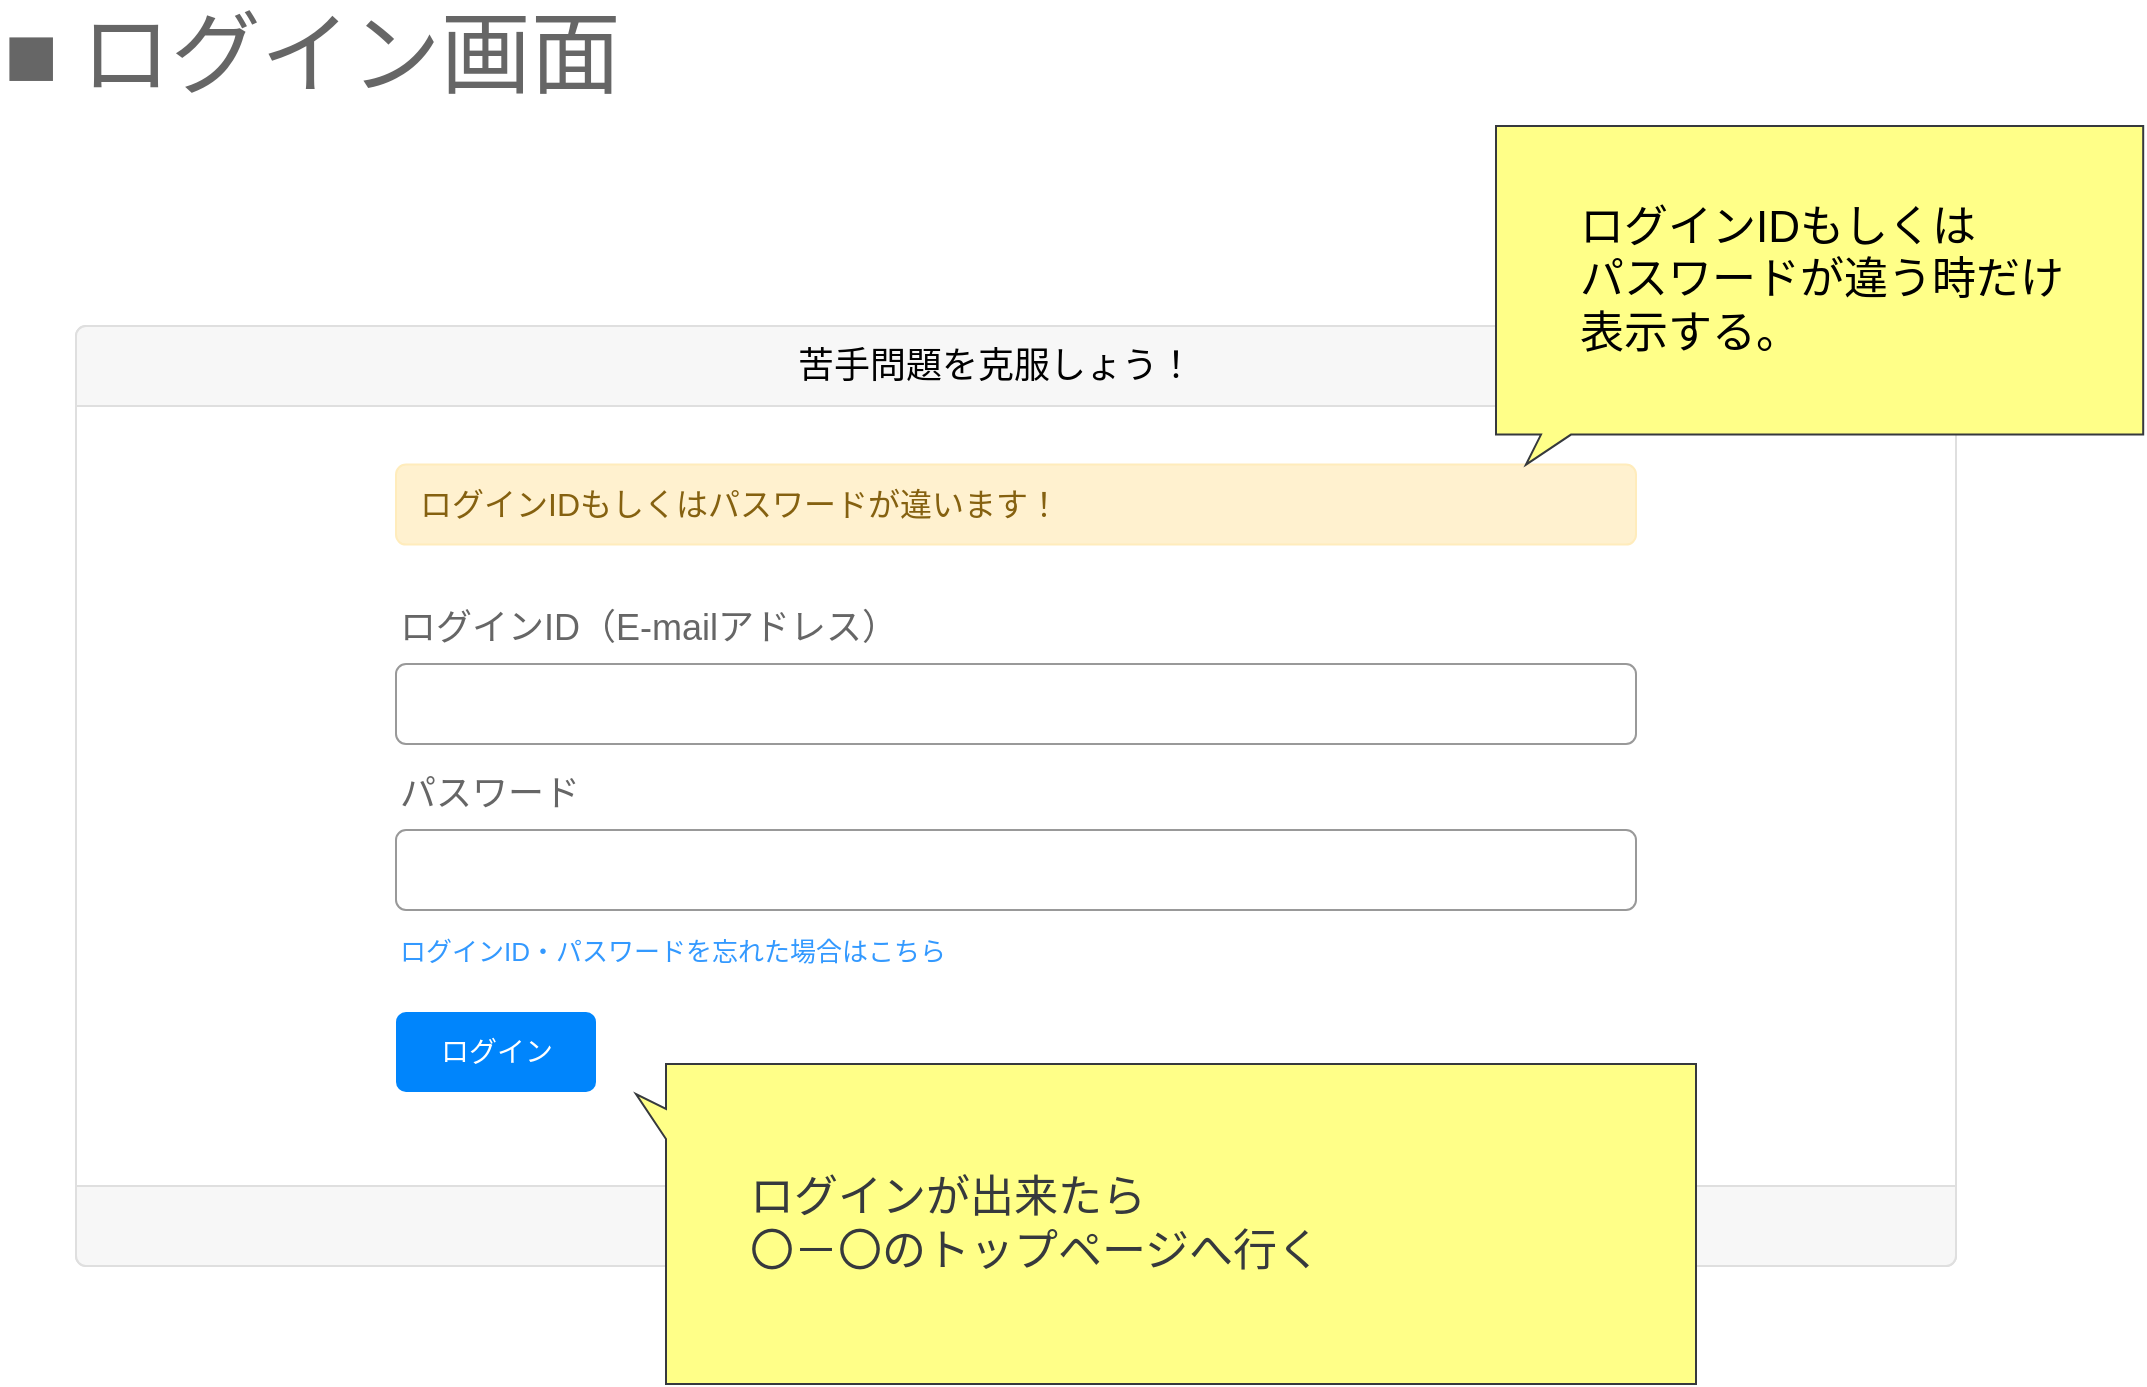 <mxfile version="14.8.6" type="github" pages="9">
  <diagram id="j8p6b92bLePDRZEin-ZR" name="ログイン画面">
    <mxGraphModel dx="1240" dy="643" grid="1" gridSize="10" guides="1" tooltips="1" connect="1" arrows="1" fold="1" page="1" pageScale="1" pageWidth="1169" pageHeight="827" math="0" shadow="0">
      <root>
        <mxCell id="0" />
        <mxCell id="1" parent="0" />
        <mxCell id="DRXtgYTk0A-DrvqbZUSx-12" value="" style="html=1;shadow=0;dashed=0;shape=mxgraph.bootstrap.rrect;rSize=5;strokeColor=#DFDFDF;html=1;whiteSpace=wrap;fillColor=#FFFFFF;fontColor=#000000;" parent="1" vertex="1">
          <mxGeometry x="90" y="201" width="940" height="470" as="geometry" />
        </mxCell>
        <mxCell id="DRXtgYTk0A-DrvqbZUSx-13" value="&lt;font style=&quot;font-size: 18px&quot;&gt;苦手問題を克服しょう！&lt;/font&gt;" style="html=1;shadow=0;dashed=0;shape=mxgraph.bootstrap.topButton;strokeColor=inherit;fillColor=#F7F7F7;rSize=5;perimeter=none;whiteSpace=wrap;resizeWidth=1;align=center;spacing=20;fontSize=15;" parent="DRXtgYTk0A-DrvqbZUSx-12" vertex="1">
          <mxGeometry width="920.0" height="40" relative="1" as="geometry" />
        </mxCell>
        <mxCell id="DRXtgYTk0A-DrvqbZUSx-16" value="" style="html=1;shadow=0;dashed=0;shape=mxgraph.bootstrap.bottomButton;strokeColor=inherit;fillColor=#F7F7F7;rSize=5;perimeter=none;whiteSpace=wrap;resizeWidth=1;align=center;spacing=20;fontSize=14;fontColor=#818181;" parent="DRXtgYTk0A-DrvqbZUSx-12" vertex="1">
          <mxGeometry y="1" width="940" height="40" relative="1" as="geometry">
            <mxPoint y="-40" as="offset" />
          </mxGeometry>
        </mxCell>
        <mxCell id="DRXtgYTk0A-DrvqbZUSx-27" value="ログインID（E-mailアドレス）" style="fillColor=none;strokeColor=none;align=left;fontSize=18;fontColor=#666666;" parent="DRXtgYTk0A-DrvqbZUSx-12" vertex="1">
          <mxGeometry width="260" height="40" relative="1" as="geometry">
            <mxPoint x="160" y="129" as="offset" />
          </mxGeometry>
        </mxCell>
        <mxCell id="DRXtgYTk0A-DrvqbZUSx-28" value="" style="html=1;shadow=0;dashed=0;shape=mxgraph.bootstrap.rrect;rSize=5;fillColor=none;strokeColor=#999999;align=left;spacing=15;fontSize=14;fontColor=#6C767D;" parent="DRXtgYTk0A-DrvqbZUSx-12" vertex="1">
          <mxGeometry width="620" height="40" relative="1" as="geometry">
            <mxPoint x="160" y="169" as="offset" />
          </mxGeometry>
        </mxCell>
        <mxCell id="DRXtgYTk0A-DrvqbZUSx-29" value="ログインID・パスワードを忘れた場合はこちら" style="fillColor=none;strokeColor=none;align=left;spacing=2;fontSize=13;fontColor=#3399FF;" parent="DRXtgYTk0A-DrvqbZUSx-12" vertex="1">
          <mxGeometry width="280" height="30" relative="1" as="geometry">
            <mxPoint x="160" y="297" as="offset" />
          </mxGeometry>
        </mxCell>
        <mxCell id="DRXtgYTk0A-DrvqbZUSx-30" value="パスワード" style="fillColor=none;strokeColor=none;align=left;fontSize=18;fontColor=#666666;" parent="DRXtgYTk0A-DrvqbZUSx-12" vertex="1">
          <mxGeometry width="260" height="40" relative="1" as="geometry">
            <mxPoint x="160" y="212" as="offset" />
          </mxGeometry>
        </mxCell>
        <mxCell id="DRXtgYTk0A-DrvqbZUSx-31" value="" style="html=1;shadow=0;dashed=0;shape=mxgraph.bootstrap.rrect;rSize=5;fillColor=none;strokeColor=#999999;align=left;spacing=15;fontSize=14;fontColor=#6C767D;" parent="DRXtgYTk0A-DrvqbZUSx-12" vertex="1">
          <mxGeometry width="620" height="40" relative="1" as="geometry">
            <mxPoint x="160" y="252" as="offset" />
          </mxGeometry>
        </mxCell>
        <mxCell id="DRXtgYTk0A-DrvqbZUSx-33" value="ログイン" style="html=1;shadow=0;dashed=0;shape=mxgraph.bootstrap.rrect;rSize=5;fillColor=#0085FC;strokeColor=none;align=center;fontSize=14;fontColor=#FFFFFF;" parent="DRXtgYTk0A-DrvqbZUSx-12" vertex="1">
          <mxGeometry width="100" height="40" relative="1" as="geometry">
            <mxPoint x="160" y="343" as="offset" />
          </mxGeometry>
        </mxCell>
        <mxCell id="DRXtgYTk0A-DrvqbZUSx-38" value="&lt;span style=&quot;font-size: 16px&quot;&gt;ログインIDもしくはパスワードが違います！&lt;/span&gt;" style="html=1;shadow=0;dashed=0;shape=mxgraph.bootstrap.rrect;rSize=5;strokeColor=#FFECBC;strokeWidth=1;fillColor=#FFF1CF;fontColor=#856110;whiteSpace=wrap;align=left;verticalAlign=middle;spacingLeft=10;fontSize=13;" parent="DRXtgYTk0A-DrvqbZUSx-12" vertex="1">
          <mxGeometry x="160" y="69.3" width="620" height="40" as="geometry" />
        </mxCell>
        <mxCell id="DRXtgYTk0A-DrvqbZUSx-18" value="&lt;font face=&quot;Lucida Console&quot; style=&quot;font-size: 45px&quot;&gt;■ ログイン画面&lt;/font&gt;" style="text;html=1;resizable=0;autosize=1;align=left;verticalAlign=middle;points=[];fillColor=none;strokeColor=none;rounded=0;fontColor=#666666;" parent="1" vertex="1">
          <mxGeometry x="52" y="50" width="340" height="30" as="geometry" />
        </mxCell>
        <mxCell id="DRXtgYTk0A-DrvqbZUSx-50" value="&lt;blockquote style=&quot;margin: 0 0 0 40px ; border: none ; padding: 0px&quot;&gt;&lt;font color=&quot;#36393d&quot;&gt;ログインが出来たら&lt;/font&gt;&lt;/blockquote&gt;&lt;blockquote style=&quot;margin: 0 0 0 40px ; border: none ; padding: 0px&quot;&gt;&lt;font color=&quot;#36393d&quot;&gt;〇－〇のトップページへ行く&lt;/font&gt;&lt;/blockquote&gt;" style="whiteSpace=wrap;html=1;shape=mxgraph.basic.rectCallout;dx=30;dy=15;boundedLbl=1;fontSize=22;direction=south;strokeColor=#36393d;align=left;fillColor=#ffff88;" parent="1" vertex="1">
          <mxGeometry x="370" y="570" width="530" height="160" as="geometry" />
        </mxCell>
        <mxCell id="DRXtgYTk0A-DrvqbZUSx-40" value="&lt;blockquote style=&quot;margin: 0 0 0 40px ; border: none ; padding: 0px&quot;&gt;ログインIDもしくは&lt;br&gt;パスワードが違う時だけ&lt;div&gt;&lt;span&gt;表示する。&lt;/span&gt;&lt;/div&gt;&lt;/blockquote&gt;" style="whiteSpace=wrap;html=1;shape=mxgraph.basic.rectCallout;dx=30;dy=15;boundedLbl=1;fontSize=22;strokeColor=#36393d;align=left;fillColor=#ffff88;" parent="1" vertex="1">
          <mxGeometry x="800" y="101" width="323.6" height="169.3" as="geometry" />
        </mxCell>
      </root>
    </mxGraphModel>
  </diagram>
  <diagram id="5g8d9vBgnRIc4ZsRijdH" name="会員トップページ">
    <mxGraphModel dx="1240" dy="691" grid="1" gridSize="10" guides="1" tooltips="1" connect="1" arrows="1" fold="1" page="1" pageScale="1" pageWidth="1169" pageHeight="827" math="0" shadow="0">
      <root>
        <mxCell id="LzhJ9Gyvr20koei1Hah8-0" />
        <mxCell id="LzhJ9Gyvr20koei1Hah8-1" parent="LzhJ9Gyvr20koei1Hah8-0" />
        <mxCell id="wFB6lsDcp62l5bIBL-6_-8" value="" style="html=1;verticalLabelPosition=bottom;labelBackgroundColor=#ffffff;verticalAlign=top;shadow=0;dashed=0;strokeWidth=1;shape=mxgraph.ios7.misc.ipad10inch;fontSize=30;" parent="LzhJ9Gyvr20koei1Hah8-1" vertex="1">
          <mxGeometry x="550" y="37" width="560" height="760" as="geometry" />
        </mxCell>
        <mxCell id="rurxjLBn33EbLdDiC4FH-0" value="" style="html=1;shadow=0;dashed=0;fillColor=#F8F9FA;strokeColor=none;fontSize=16;fontColor=#181819;align=left;spacing=15;labelBackgroundColor=#ffffff;" vertex="1" parent="LzhJ9Gyvr20koei1Hah8-1">
          <mxGeometry x="578" y="96" width="504" height="50" as="geometry" />
        </mxCell>
        <mxCell id="rurxjLBn33EbLdDiC4FH-1" value="検索" style="html=1;shadow=0;dashed=0;shape=mxgraph.bootstrap.rrect;rSize=5;fontSize=14;fillColor=none;strokeColor=#0085FC;fontColor=#0085FC;" vertex="1" parent="rurxjLBn33EbLdDiC4FH-0">
          <mxGeometry x="1" width="52" height="35" relative="1" as="geometry">
            <mxPoint x="-62" y="10" as="offset" />
          </mxGeometry>
        </mxCell>
        <mxCell id="rurxjLBn33EbLdDiC4FH-2" value="Search" style="html=1;shadow=0;dashed=0;shape=mxgraph.bootstrap.rrect;rSize=5;fontSize=14;fontColor=#6C767D;strokeColor=#CED4DA;fillColor=#ffffff;align=left;spacing=10;" vertex="1" parent="rurxjLBn33EbLdDiC4FH-0">
          <mxGeometry x="1" width="132" height="35" relative="1" as="geometry">
            <mxPoint x="-202" y="10" as="offset" />
          </mxGeometry>
        </mxCell>
        <mxCell id="wFB6lsDcp62l5bIBL-6_-10" value="" style="group" parent="LzhJ9Gyvr20koei1Hah8-1" vertex="1" connectable="0">
          <mxGeometry x="592" y="110" width="470" height="640" as="geometry" />
        </mxCell>
        <mxCell id="W1W8LFqIjR1VN4nGsVP--0" value="目標・テスト&lt;br&gt;登録" style="shadow=0;dashed=0;shape=mxgraph.bootstrap.rrect;rSize=5;strokeColor=none;strokeWidth=1;fontColor=#FFFFFF;align=center;verticalAlign=middle;spacingLeft=0;fontStyle=0;fontSize=26;spacing=0;whiteSpace=wrap;html=1;fillColor=#F2CC00;" vertex="1" parent="wFB6lsDcp62l5bIBL-6_-10">
          <mxGeometry y="510" width="230" height="75" as="geometry" />
        </mxCell>
        <mxCell id="W1W8LFqIjR1VN4nGsVP--1" value="新しい問題&lt;br&gt;登録" style="shadow=0;dashed=0;shape=mxgraph.bootstrap.rrect;rSize=5;strokeColor=none;strokeWidth=1;fillColor=#0085FC;fontColor=#FFFFFF;align=center;verticalAlign=middle;spacingLeft=0;fontStyle=0;fontSize=26;spacing=0;whiteSpace=wrap;html=1;" vertex="1" parent="wFB6lsDcp62l5bIBL-6_-10">
          <mxGeometry x="240" y="510" width="230" height="75" as="geometry" />
        </mxCell>
        <mxCell id="DAOYBA_M9g7fLnit4X4x-3" value="" style="html=1;shadow=0;dashed=0;shape=mxgraph.bootstrap.rrect;rSize=5;strokeColor=#6c8ebf;html=1;whiteSpace=wrap;fillColor=#dae8fc;verticalAlign=bottom;align=left;spacing=20;spacingBottom=0;fontSize=14;" parent="wFB6lsDcp62l5bIBL-6_-10" vertex="1">
          <mxGeometry y="43.7" width="470" height="286.3" as="geometry" />
        </mxCell>
        <mxCell id="DAOYBA_M9g7fLnit4X4x-4" value="&lt;font size=&quot;1&quot;&gt;&lt;b style=&quot;font-size: 34px&quot;&gt;絶対合格！&lt;/b&gt;&lt;/font&gt;" style="html=1;shadow=0;dashed=0;shape=mxgraph.bootstrap.topButton;rSize=5;perimeter=none;whiteSpace=wrap;fillColor=#0081F4;strokeColor=#0071D5;fontColor=#ffffff;resizeWidth=1;fontSize=18;align=center;spacing=20;" parent="DAOYBA_M9g7fLnit4X4x-3" vertex="1">
          <mxGeometry width="470" height="47" relative="1" as="geometry" />
        </mxCell>
        <mxCell id="DAOYBA_M9g7fLnit4X4x-6" value="&lt;p style=&quot;line-height: 100%; font-size: 40px;&quot;&gt;&lt;/p&gt;&lt;h1 style=&quot;line-height: 10%; font-size: 40px;&quot;&gt;〇〇高校&lt;/h1&gt;&lt;p style=&quot;font-size: 40px;&quot;&gt;&lt;/p&gt;" style="text;html=1;strokeColor=none;fillColor=none;spacing=0;spacingTop=0;whiteSpace=wrap;overflow=hidden;rounded=0;fontSize=40;fontColor=#36393D;verticalAlign=middle;" parent="DAOYBA_M9g7fLnit4X4x-3" vertex="1">
          <mxGeometry x="20" y="36.297" width="439.71" height="72.179" as="geometry" />
        </mxCell>
        <mxCell id="AIuBnCGIsg0DazObq0oP-0" value="&lt;p style=&quot;line-height: 110%&quot;&gt;&lt;/p&gt;&lt;h1 style=&quot;line-height: 10%&quot;&gt;&lt;font style=&quot;font-size: 22px&quot;&gt;&lt;span style=&quot;font-weight: normal&quot;&gt;2022年3月9日まで　あと　　　　　日！&lt;/span&gt;&lt;br&gt;&lt;/font&gt;&lt;/h1&gt;&lt;p&gt;&lt;font style=&quot;font-size: 22px&quot;&gt;将来学校の先生におれはなる！&lt;/font&gt;&lt;/p&gt;&lt;p&gt;&lt;font style=&quot;font-size: 22px&quot;&gt;その為に教育大学に行きたい。&lt;/font&gt;&lt;/p&gt;&lt;p&gt;&lt;span&gt;&lt;font style=&quot;font-size: 22px&quot;&gt;絶対合格！！！！&lt;/font&gt;&lt;/span&gt;&lt;/p&gt;&lt;p&gt;&lt;/p&gt;" style="text;html=1;strokeColor=none;fillColor=none;spacing=0;spacingTop=0;whiteSpace=wrap;overflow=hidden;rounded=0;fontSize=22;fontColor=#36393D;verticalAlign=middle;" vertex="1" parent="DAOYBA_M9g7fLnit4X4x-3">
          <mxGeometry x="20" y="91.3" width="440" height="193.7" as="geometry" />
        </mxCell>
        <mxCell id="wFB6lsDcp62l5bIBL-6_-1" value="ユーザー情報を修正" style="text;html=1;strokeColor=none;fillColor=none;align=left;verticalAlign=middle;whiteSpace=wrap;rounded=0;fontSize=22;fontColor=#0085FC;fontStyle=4" parent="wFB6lsDcp62l5bIBL-6_-10" vertex="1">
          <mxGeometry y="595.838" width="297.347" height="19.162" as="geometry" />
        </mxCell>
        <mxCell id="wFB6lsDcp62l5bIBL-6_-3" value="ログアウト" style="text;html=1;strokeColor=none;fillColor=none;align=right;verticalAlign=middle;whiteSpace=wrap;rounded=0;fontSize=22;fontColor=#0085FC;fontStyle=4" parent="wFB6lsDcp62l5bIBL-6_-10" vertex="1">
          <mxGeometry x="300" y="595.84" width="170" height="19.16" as="geometry" />
        </mxCell>
        <mxCell id="DAOYBA_M9g7fLnit4X4x-7" value="239" style="text;html=1;strokeColor=none;fillColor=none;align=center;verticalAlign=middle;whiteSpace=wrap;rounded=0;fontSize=50;fontColor=#36393D;" parent="wFB6lsDcp62l5bIBL-6_-10" vertex="1">
          <mxGeometry x="312" y="160" width="36.75" height="12.04" as="geometry" />
        </mxCell>
        <mxCell id="cY3Arj9dCt5yfn9ztf0A-0" value="&lt;table border=&quot;1&quot; width=&quot;100%&quot; cellpadding=&quot;4&quot; style=&quot;width: 100% ; height: 100% ; border-collapse: collapse ; border: 1px solid rgb(0 , 133 , 252)&quot;&gt;&lt;tbody&gt;&lt;tr style=&quot;background-color: rgb(167 , 201 , 66) ; color: rgb(255 , 255 , 255)&quot;&gt;&lt;th style=&quot;text-align: center ; background-color: rgb(126 , 166 , 224)&quot;&gt;&lt;span style=&quot;font-size: 18px&quot;&gt;今日&lt;/span&gt;&lt;/th&gt;&lt;th style=&quot;text-align: center ; background-color: rgb(126 , 166 , 224) ; font-size: 18px&quot;&gt;今週&lt;/th&gt;&lt;th style=&quot;text-align: center ; background-color: rgb(126 , 166 , 224) ; border-collapse: collapse ; font-size: 18px&quot;&gt;今月&lt;/th&gt;&lt;/tr&gt;&lt;tr style=&quot;font-size: 18px&quot;&gt;&lt;td style=&quot;text-align: center&quot;&gt;&amp;nbsp; &amp;nbsp;2問&amp;nbsp;&amp;nbsp;&lt;/td&gt;&lt;td style=&quot;text-align: center&quot;&gt;80問&lt;/td&gt;&lt;td style=&quot;text-align: center&quot;&gt;200問&lt;/td&gt;&lt;/tr&gt;&lt;/tbody&gt;&lt;/table&gt;" style="text;html=1;overflow=fill;rounded=0;sketch=0;" vertex="1" parent="wFB6lsDcp62l5bIBL-6_-10">
          <mxGeometry y="342" width="470" height="71" as="geometry" />
        </mxCell>
        <mxCell id="rurxjLBn33EbLdDiC4FH-3" value="期末テスト（～7/1）" style="text;html=1;strokeColor=none;fillColor=none;align=left;verticalAlign=middle;whiteSpace=wrap;rounded=0;fontSize=28;fontColor=#0085FC;fontStyle=1" vertex="1" parent="wFB6lsDcp62l5bIBL-6_-10">
          <mxGeometry x="9.67" y="6" width="278" height="19.16" as="geometry" />
        </mxCell>
        <mxCell id="DAOYBA_M9g7fLnit4X4x-21" value="試験日までの期間を具体的に" style="text;html=1;strokeColor=none;fillColor=none;align=left;verticalAlign=middle;whiteSpace=wrap;rounded=0;fontSize=25;fontColor=#36393D;" parent="LzhJ9Gyvr20koei1Hah8-1" vertex="1">
          <mxGeometry x="92" y="274" width="360" height="20" as="geometry" />
        </mxCell>
        <mxCell id="NFRZWmRRR19jdyB0aX4f-0" value="&lt;font face=&quot;Lucida Console&quot; style=&quot;font-size: 45px&quot;&gt;■ トップページ&lt;/font&gt;" style="text;html=1;resizable=0;autosize=1;align=left;verticalAlign=middle;points=[];fillColor=none;strokeColor=none;rounded=0;fontColor=#666666;" parent="LzhJ9Gyvr20koei1Hah8-1" vertex="1">
          <mxGeometry x="52" y="50" width="340" height="30" as="geometry" />
        </mxCell>
        <mxCell id="DAOYBA_M9g7fLnit4X4x-18" value="現在の頑張り目標を表示" style="text;html=1;strokeColor=none;fillColor=none;align=left;verticalAlign=middle;whiteSpace=wrap;rounded=0;fontSize=25;fontColor=#36393D;" parent="LzhJ9Gyvr20koei1Hah8-1" vertex="1">
          <mxGeometry x="94" y="220" width="310" height="20" as="geometry" />
        </mxCell>
        <mxCell id="DAOYBA_M9g7fLnit4X4x-23" value="何故頑張るのか明確にして&lt;br&gt;目的を認識するメッセージを表示" style="text;html=1;strokeColor=none;fillColor=none;align=left;verticalAlign=top;whiteSpace=wrap;rounded=0;fontSize=25;fontColor=#36393D;" parent="LzhJ9Gyvr20koei1Hah8-1" vertex="1">
          <mxGeometry x="92" y="343" width="400" height="20" as="geometry" />
        </mxCell>
        <mxCell id="DAOYBA_M9g7fLnit4X4x-19" value="" style="endArrow=classic;html=1;fontSize=50;fontColor=#36393D;" parent="LzhJ9Gyvr20koei1Hah8-1" edge="1">
          <mxGeometry x="422" y="161" width="50" height="50" as="geometry">
            <mxPoint x="422.0" y="231" as="sourcePoint" />
            <mxPoint x="600" y="231" as="targetPoint" />
          </mxGeometry>
        </mxCell>
        <mxCell id="DAOYBA_M9g7fLnit4X4x-20" value="" style="endArrow=classic;html=1;fontSize=50;fontColor=#36393D;" parent="LzhJ9Gyvr20koei1Hah8-1" edge="1">
          <mxGeometry x="422" y="141" width="50" height="50" as="geometry">
            <mxPoint x="422.0" y="283.17" as="sourcePoint" />
            <mxPoint x="600" y="283.17" as="targetPoint" />
          </mxGeometry>
        </mxCell>
        <mxCell id="DAOYBA_M9g7fLnit4X4x-22" value="" style="endArrow=classic;html=1;fontSize=50;fontColor=#36393D;" parent="LzhJ9Gyvr20koei1Hah8-1" edge="1">
          <mxGeometry x="422" y="119" width="50" height="50" as="geometry">
            <mxPoint x="422.0" y="363.0" as="sourcePoint" />
            <mxPoint x="600" y="363.0" as="targetPoint" />
            <Array as="points">
              <mxPoint x="593.154" y="363" />
            </Array>
          </mxGeometry>
        </mxCell>
        <mxCell id="wFB6lsDcp62l5bIBL-6_-19" value="" style="endArrow=classic;html=1;fontSize=50;fontColor=#36393D;" parent="LzhJ9Gyvr20koei1Hah8-1" edge="1">
          <mxGeometry x="422" y="396" width="50" height="50" as="geometry">
            <mxPoint x="422.0" y="640" as="sourcePoint" />
            <mxPoint x="600" y="640" as="targetPoint" />
            <Array as="points">
              <mxPoint x="593.154" y="640" />
            </Array>
          </mxGeometry>
        </mxCell>
        <mxCell id="wFB6lsDcp62l5bIBL-6_-20" value="" style="endArrow=classic;html=1;fontSize=50;fontColor=#36393D;" parent="LzhJ9Gyvr20koei1Hah8-1" edge="1">
          <mxGeometry x="416" y="466" width="50" height="50" as="geometry">
            <mxPoint x="435" y="710" as="sourcePoint" />
            <mxPoint x="594" y="710" as="targetPoint" />
            <Array as="points">
              <mxPoint x="587.154" y="710" />
            </Array>
          </mxGeometry>
        </mxCell>
        <mxCell id="wFB6lsDcp62l5bIBL-6_-22" value="〇〇問題チャレンジへ移動&lt;br&gt;〇〇苦手問題チャレンジへ移動" style="text;html=1;strokeColor=none;fillColor=none;align=left;verticalAlign=middle;whiteSpace=wrap;rounded=0;fontSize=25;fontColor=#36393D;" parent="LzhJ9Gyvr20koei1Hah8-1" vertex="1">
          <mxGeometry x="94" y="556" width="360" height="20" as="geometry" />
        </mxCell>
        <mxCell id="wFB6lsDcp62l5bIBL-6_-23" value="〇〇目標・テスト画面へ移動&lt;br&gt;〇〇問題登録画面へ移動" style="text;html=1;strokeColor=none;fillColor=none;align=left;verticalAlign=middle;whiteSpace=wrap;rounded=0;fontSize=25;fontColor=#36393D;" parent="LzhJ9Gyvr20koei1Hah8-1" vertex="1">
          <mxGeometry x="94" y="630" width="360" height="20" as="geometry" />
        </mxCell>
        <mxCell id="wFB6lsDcp62l5bIBL-6_-25" value="〇〇ユーザー情報画面へ移動&lt;br&gt;ログアウト画面へ移動（固定）" style="text;html=1;strokeColor=none;fillColor=none;align=left;verticalAlign=middle;whiteSpace=wrap;rounded=0;fontSize=25;fontColor=#36393D;" parent="LzhJ9Gyvr20koei1Hah8-1" vertex="1">
          <mxGeometry x="94" y="713" width="360" height="20" as="geometry" />
        </mxCell>
        <mxCell id="W1W8LFqIjR1VN4nGsVP--2" value="早速問題に&lt;br&gt;チャレンジ！" style="shadow=0;dashed=0;shape=mxgraph.bootstrap.rrect;rSize=5;strokeColor=none;strokeWidth=1;fillColor=#0085FC;fontColor=#FFFFFF;align=center;verticalAlign=middle;spacingLeft=0;fontStyle=0;fontSize=26;spacing=0;whiteSpace=wrap;html=1;" vertex="1" parent="LzhJ9Gyvr20koei1Hah8-1">
          <mxGeometry x="592" y="533" width="230" height="75" as="geometry" />
        </mxCell>
        <mxCell id="W1W8LFqIjR1VN4nGsVP--3" value="苦手問題&lt;br&gt;チャレンジ！&lt;br&gt;" style="shadow=0;dashed=0;shape=mxgraph.bootstrap.rrect;rSize=5;strokeColor=none;strokeWidth=1;fontColor=#FFFFFF;align=center;verticalAlign=middle;spacingLeft=0;fontStyle=0;fontSize=26;spacing=0;fillColor=#FF6666;whiteSpace=wrap;html=1;" vertex="1" parent="LzhJ9Gyvr20koei1Hah8-1">
          <mxGeometry x="832" y="533" width="230" height="75" as="geometry" />
        </mxCell>
        <mxCell id="wFB6lsDcp62l5bIBL-6_-17" value="" style="endArrow=classic;html=1;fontSize=50;fontColor=#36393D;" parent="LzhJ9Gyvr20koei1Hah8-1" edge="1">
          <mxGeometry x="422" y="323.67" width="50" height="50" as="geometry">
            <mxPoint x="452" y="567.67" as="sourcePoint" />
            <mxPoint x="600" y="567.67" as="targetPoint" />
            <Array as="points">
              <mxPoint x="593.154" y="567.67" />
            </Array>
          </mxGeometry>
        </mxCell>
        <mxCell id="2ZQH0igB9zpUu74pPUJn-0" value="検索フォームを設置（固定）&lt;br&gt;ウエルカムメッセージ部分は&lt;br&gt;自由入力可（全角10文字以内）" style="text;html=1;strokeColor=none;fillColor=none;align=left;verticalAlign=middle;whiteSpace=wrap;rounded=0;fontSize=25;fontColor=#36393D;" vertex="1" parent="LzhJ9Gyvr20koei1Hah8-1">
          <mxGeometry x="93" y="132" width="357" height="20" as="geometry" />
        </mxCell>
        <mxCell id="2ZQH0igB9zpUu74pPUJn-1" value="" style="endArrow=classic;html=1;fontSize=50;fontColor=#36393D;" edge="1" parent="LzhJ9Gyvr20koei1Hah8-1">
          <mxGeometry x="422" y="132" width="50" height="50" as="geometry">
            <mxPoint x="422" y="132" as="sourcePoint" />
            <mxPoint x="600.0" y="132" as="targetPoint" />
          </mxGeometry>
        </mxCell>
        <mxCell id="pTsd6NkaUk6WQzFUs2a8-0" value="積み上げの記録を表示&lt;br&gt;問題数だけでいいかも？" style="text;html=1;strokeColor=none;fillColor=none;align=left;verticalAlign=middle;whiteSpace=wrap;rounded=0;fontSize=25;fontColor=#36393D;" vertex="1" parent="LzhJ9Gyvr20koei1Hah8-1">
          <mxGeometry x="94" y="460" width="360" height="20" as="geometry" />
        </mxCell>
        <mxCell id="pTsd6NkaUk6WQzFUs2a8-1" value="" style="endArrow=classic;html=1;fontSize=50;fontColor=#36393D;" edge="1" parent="LzhJ9Gyvr20koei1Hah8-1">
          <mxGeometry x="422" y="227.67" width="50" height="50" as="geometry">
            <mxPoint x="452" y="471.67" as="sourcePoint" />
            <mxPoint x="600.0" y="471.67" as="targetPoint" />
            <Array as="points">
              <mxPoint x="593.154" y="471.67" />
            </Array>
          </mxGeometry>
        </mxCell>
      </root>
    </mxGraphModel>
  </diagram>
  <diagram id="P7TWydCkzLacuSH6RRbZ" name="問題チャレンジ画面">
    <mxGraphModel dx="1240" dy="691" grid="1" gridSize="10" guides="1" tooltips="1" connect="1" arrows="1" fold="1" page="1" pageScale="1" pageWidth="1169" pageHeight="827" math="0" shadow="0">
      <root>
        <mxCell id="tNhTWccTUNIHi33zQ-mo-0" />
        <mxCell id="tNhTWccTUNIHi33zQ-mo-1" parent="tNhTWccTUNIHi33zQ-mo-0" />
        <mxCell id="jvPfALLGkyWz-i3PIhkK-0" value="" style="html=1;verticalLabelPosition=bottom;labelBackgroundColor=#ffffff;verticalAlign=top;shadow=0;dashed=0;strokeWidth=1;shape=mxgraph.ios7.misc.ipad10inch;fontSize=30;" parent="tNhTWccTUNIHi33zQ-mo-1" vertex="1">
          <mxGeometry x="550" y="37" width="560" height="760" as="geometry" />
        </mxCell>
        <mxCell id="tNhTWccTUNIHi33zQ-mo-4" value="トップページへ" style="text;html=1;strokeColor=none;fillColor=none;align=left;verticalAlign=middle;whiteSpace=wrap;rounded=0;fontSize=25;fontColor=#0085FC;fontStyle=4" parent="tNhTWccTUNIHi33zQ-mo-1" vertex="1">
          <mxGeometry x="592" y="698.838" width="297.347" height="19.162" as="geometry" />
        </mxCell>
        <mxCell id="tNhTWccTUNIHi33zQ-mo-6" value="&lt;font face=&quot;Lucida Console&quot; style=&quot;font-size: 45px&quot;&gt;■ 問題チャレンジ画面&lt;/font&gt;" style="text;html=1;resizable=0;autosize=1;align=left;verticalAlign=middle;points=[];fillColor=none;strokeColor=none;rounded=0;fontColor=#666666;" parent="tNhTWccTUNIHi33zQ-mo-1" vertex="1">
          <mxGeometry x="52" y="50" width="470" height="30" as="geometry" />
        </mxCell>
        <mxCell id="tNhTWccTUNIHi33zQ-mo-7" value="検索フォームを設置" style="text;html=1;strokeColor=none;fillColor=none;align=left;verticalAlign=middle;whiteSpace=wrap;rounded=0;fontSize=25;fontColor=#36393D;" parent="tNhTWccTUNIHi33zQ-mo-1" vertex="1">
          <mxGeometry x="93" y="121" width="310" height="20" as="geometry" />
        </mxCell>
        <mxCell id="tNhTWccTUNIHi33zQ-mo-8" value="よく使う教科ボタンを設置" style="text;html=1;strokeColor=none;fillColor=none;align=left;verticalAlign=middle;whiteSpace=wrap;rounded=0;fontSize=25;fontColor=#36393D;" parent="tNhTWccTUNIHi33zQ-mo-1" vertex="1">
          <mxGeometry x="90" y="200" width="310" height="20" as="geometry" />
        </mxCell>
        <mxCell id="tNhTWccTUNIHi33zQ-mo-9" value="設定したタグでより問題を&lt;br&gt;探しやすくする&lt;br&gt;&lt;br&gt;スクロールすると問題が置いてある" style="text;html=1;strokeColor=none;fillColor=none;align=left;verticalAlign=top;whiteSpace=wrap;rounded=0;fontSize=25;fontColor=#36393D;" parent="tNhTWccTUNIHi33zQ-mo-1" vertex="1">
          <mxGeometry x="92" y="381" width="400" height="20" as="geometry" />
        </mxCell>
        <mxCell id="tNhTWccTUNIHi33zQ-mo-11" value="" style="endArrow=classic;html=1;fontSize=50;fontColor=#36393D;" parent="tNhTWccTUNIHi33zQ-mo-1" edge="1">
          <mxGeometry x="422" y="140" width="50" height="50" as="geometry">
            <mxPoint x="422.0" y="210" as="sourcePoint" />
            <mxPoint x="600" y="210" as="targetPoint" />
          </mxGeometry>
        </mxCell>
        <mxCell id="tNhTWccTUNIHi33zQ-mo-13" value="" style="endArrow=classic;html=1;fontSize=50;fontColor=#36393D;" parent="tNhTWccTUNIHi33zQ-mo-1" edge="1">
          <mxGeometry x="422" y="157" width="50" height="50" as="geometry">
            <mxPoint x="422.0" y="401" as="sourcePoint" />
            <mxPoint x="600" y="401" as="targetPoint" />
            <Array as="points">
              <mxPoint x="593.154" y="401" />
            </Array>
          </mxGeometry>
        </mxCell>
        <mxCell id="tNhTWccTUNIHi33zQ-mo-17" value="" style="endArrow=classic;html=1;fontSize=50;fontColor=#36393D;" parent="tNhTWccTUNIHi33zQ-mo-1" edge="1">
          <mxGeometry x="416" y="466" width="50" height="50" as="geometry">
            <mxPoint x="435" y="710" as="sourcePoint" />
            <mxPoint x="594" y="710" as="targetPoint" />
            <Array as="points">
              <mxPoint x="587.154" y="710" />
            </Array>
          </mxGeometry>
        </mxCell>
        <mxCell id="tNhTWccTUNIHi33zQ-mo-19" value="〇〇問題登録画面へ移動" style="text;html=1;strokeColor=none;fillColor=none;align=left;verticalAlign=middle;whiteSpace=wrap;rounded=0;fontSize=25;fontColor=#36393D;" parent="tNhTWccTUNIHi33zQ-mo-1" vertex="1">
          <mxGeometry x="94" y="609" width="360" height="20" as="geometry" />
        </mxCell>
        <mxCell id="tNhTWccTUNIHi33zQ-mo-20" value="〇〇教科・タグ変更画面へ移動" style="text;html=1;strokeColor=none;fillColor=none;align=left;verticalAlign=middle;whiteSpace=wrap;rounded=0;fontSize=25;fontColor=#36393D;" parent="tNhTWccTUNIHi33zQ-mo-1" vertex="1">
          <mxGeometry x="94" y="644" width="388" height="20" as="geometry" />
        </mxCell>
        <mxCell id="tNhTWccTUNIHi33zQ-mo-21" value="〇〇ユーザー情報画面へ移動&lt;br&gt;ログアウト画面へ移動&lt;br&gt;" style="text;html=1;strokeColor=none;fillColor=none;align=left;verticalAlign=middle;whiteSpace=wrap;rounded=0;fontSize=25;fontColor=#36393D;" parent="tNhTWccTUNIHi33zQ-mo-1" vertex="1">
          <mxGeometry x="94" y="713" width="360" height="20" as="geometry" />
        </mxCell>
        <mxCell id="A5sw9eE_C8xFmxAHetbl-6" value="新しい問題&lt;br&gt;登録" style="html=1;shadow=0;dashed=0;shape=mxgraph.bootstrap.rrect;rSize=5;strokeColor=none;strokeWidth=1;fillColor=#0085FC;fontColor=#FFFFFF;whiteSpace=wrap;align=center;verticalAlign=middle;spacingLeft=0;fontStyle=0;fontSize=30;spacing=5;" parent="tNhTWccTUNIHi33zQ-mo-1" vertex="1">
          <mxGeometry x="592" y="604" width="230" height="85" as="geometry" />
        </mxCell>
        <mxCell id="A5sw9eE_C8xFmxAHetbl-10" value="ログアウト" style="text;html=1;strokeColor=none;fillColor=none;align=right;verticalAlign=middle;whiteSpace=wrap;rounded=0;fontSize=25;fontColor=#0085FC;fontStyle=4" parent="tNhTWccTUNIHi33zQ-mo-1" vertex="1">
          <mxGeometry x="832" y="698.84" width="230" height="19.16" as="geometry" />
        </mxCell>
        <mxCell id="AmgucVSwudBUp7dKWFNj-14" value="&lt;p style=&quot;line-height: 150%&quot;&gt;#なんでだろう　#鬼　　　　#絶対　　&lt;br&gt;#図形　　　　　#計算　　　#文法&lt;br&gt;#リベンジ　　　#歴史　　　#地理&lt;br&gt;#幕末　　　　　#英文法　　#漢字&lt;br&gt;#因数分解　　　#証明　　　#暗記&lt;br&gt;#漢検2級 　&amp;nbsp; &amp;nbsp; 　#英検3級　&amp;nbsp; #関数　&lt;/p&gt;" style="text;html=1;strokeColor=none;fillColor=none;align=left;verticalAlign=bottom;whiteSpace=wrap;rounded=0;shadow=0;dashed=0;labelBackgroundColor=none;fontSize=25;fontColor=#0085FC;labelPosition=center;verticalLabelPosition=top;" parent="tNhTWccTUNIHi33zQ-mo-1" vertex="1">
          <mxGeometry x="602" y="587" width="440" height="20" as="geometry" />
        </mxCell>
        <mxCell id="AmgucVSwudBUp7dKWFNj-20" value="〇〇あと少しでクリアへ移動&lt;br&gt;〇〇チャレンジしようへ移動" style="text;html=1;strokeColor=none;fillColor=none;align=left;verticalAlign=middle;whiteSpace=wrap;rounded=0;fontSize=25;fontColor=#36393D;" parent="tNhTWccTUNIHi33zQ-mo-1" vertex="1">
          <mxGeometry x="91" y="286" width="361" height="20" as="geometry" />
        </mxCell>
        <mxCell id="AmgucVSwudBUp7dKWFNj-21" value="" style="endArrow=classic;html=1;fontSize=50;fontColor=#36393D;" parent="tNhTWccTUNIHi33zQ-mo-1" edge="1">
          <mxGeometry x="422" y="227" width="50" height="50" as="geometry">
            <mxPoint x="462" y="297" as="sourcePoint" />
            <mxPoint x="600" y="297" as="targetPoint" />
          </mxGeometry>
        </mxCell>
        <mxCell id="tNhTWccTUNIHi33zQ-mo-15" value="" style="endArrow=classic;html=1;fontSize=50;fontColor=#36393D;" parent="tNhTWccTUNIHi33zQ-mo-1" edge="1">
          <mxGeometry x="424" y="374.29" width="50" height="50" as="geometry">
            <mxPoint x="424.0" y="618.29" as="sourcePoint" />
            <mxPoint x="602" y="618.29" as="targetPoint" />
            <Array as="points">
              <mxPoint x="595.154" y="618.29" />
            </Array>
          </mxGeometry>
        </mxCell>
        <mxCell id="-CrsvxyfLWyt2UfyqTmd-0" value="" style="html=1;shadow=0;dashed=0;shape=mxgraph.bootstrap.rangeInput;dx=0.46;strokeColor=#0085FC;fillColor=#DEE2E6;fontColor=#777777;whiteSpace=wrap;align=left;verticalAlign=bottom;fontStyle=0;fontSize=14;labelPosition=center;verticalLabelPosition=top;rotation=90;" parent="tNhTWccTUNIHi33zQ-mo-1" vertex="1">
          <mxGeometry x="938.25" y="449.25" width="227.5" height="14" as="geometry" />
        </mxCell>
        <mxCell id="3t3ZH6H_bQbT2Cy3-f5w-1" value="&lt;span style=&quot;font-size: 27px&quot;&gt;教科・タグ&lt;br&gt;カスタマイズ&lt;/span&gt;" style="html=1;shadow=0;dashed=0;shape=mxgraph.bootstrap.rrect;rSize=5;strokeColor=none;strokeWidth=1;fillColor=#0085FC;fontColor=#FFFFFF;whiteSpace=wrap;align=center;verticalAlign=middle;spacingLeft=0;fontStyle=0;fontSize=30;spacing=5;" parent="tNhTWccTUNIHi33zQ-mo-1" vertex="1">
          <mxGeometry x="827" y="604" width="230" height="85" as="geometry" />
        </mxCell>
        <mxCell id="AmgucVSwudBUp7dKWFNj-19" value="教科別でもタグ検索出来るよ！検索も活用してね！" style="html=1;shadow=0;dashed=0;shape=mxgraph.bootstrap.rrect;rSize=5;strokeColor=none;strokeWidth=1;fillColor=#6C767D;fontColor=#FFFFFF;whiteSpace=wrap;align=center;verticalAlign=middle;spacingLeft=0;fontStyle=0;fontSize=16;spacing=5;labelBackgroundColor=none;" parent="tNhTWccTUNIHi33zQ-mo-1" vertex="1">
          <mxGeometry x="592" y="562" width="470" height="30" as="geometry" />
        </mxCell>
        <mxCell id="bQ2qjuuDN9TR46J6Ohfv-0" value="" style="html=1;shadow=0;dashed=0;fillColor=#F8F9FA;strokeColor=none;fontSize=16;fontColor=#181819;align=left;spacing=15;labelBackgroundColor=#ffffff;" parent="tNhTWccTUNIHi33zQ-mo-1" vertex="1">
          <mxGeometry x="578" y="96" width="504" height="50" as="geometry" />
        </mxCell>
        <mxCell id="bQ2qjuuDN9TR46J6Ohfv-1" value="検索" style="html=1;shadow=0;dashed=0;shape=mxgraph.bootstrap.rrect;rSize=5;fontSize=14;fillColor=none;strokeColor=#0085FC;fontColor=#0085FC;" parent="bQ2qjuuDN9TR46J6Ohfv-0" vertex="1">
          <mxGeometry x="1" width="70" height="35" relative="1" as="geometry">
            <mxPoint x="-80" y="10" as="offset" />
          </mxGeometry>
        </mxCell>
        <mxCell id="bQ2qjuuDN9TR46J6Ohfv-2" value="Search" style="html=1;shadow=0;dashed=0;shape=mxgraph.bootstrap.rrect;rSize=5;fontSize=14;fontColor=#6C767D;strokeColor=#CED4DA;fillColor=#ffffff;align=left;spacing=10;" parent="bQ2qjuuDN9TR46J6Ohfv-0" vertex="1">
          <mxGeometry x="1" width="180" height="35" relative="1" as="geometry">
            <mxPoint x="-270" y="10" as="offset" />
          </mxGeometry>
        </mxCell>
        <mxCell id="bQ2qjuuDN9TR46J6Ohfv-3" value="&lt;span style=&quot;&quot;&gt;国語&lt;/span&gt;" style="html=1;shadow=0;dashed=0;shape=mxgraph.bootstrap.rrect;rSize=5;strokeColor=#36393d;strokeWidth=1;whiteSpace=wrap;align=center;verticalAlign=middle;spacingLeft=0;fontStyle=0;fontSize=19;spacing=5;labelBackgroundColor=#B0E3E6;fillColor=#B0E3E6;" parent="tNhTWccTUNIHi33zQ-mo-1" vertex="1">
          <mxGeometry x="597" y="157" width="140" height="48" as="geometry" />
        </mxCell>
        <mxCell id="bQ2qjuuDN9TR46J6Ohfv-4" value="&lt;span style=&quot;&quot;&gt;数学&lt;/span&gt;" style="html=1;shadow=0;dashed=0;shape=mxgraph.bootstrap.rrect;rSize=5;strokeColor=#36393d;strokeWidth=1;whiteSpace=wrap;align=center;verticalAlign=middle;spacingLeft=0;fontStyle=0;fontSize=19;spacing=5;labelBackgroundColor=#B0E3E6;fillColor=#B0E3E6;" parent="tNhTWccTUNIHi33zQ-mo-1" vertex="1">
          <mxGeometry x="757" y="157" width="140" height="48" as="geometry" />
        </mxCell>
        <mxCell id="bQ2qjuuDN9TR46J6Ohfv-5" value="英語" style="html=1;shadow=0;dashed=0;shape=mxgraph.bootstrap.rrect;rSize=5;strokeColor=#0e8088;strokeWidth=1;fillColor=#b0e3e6;whiteSpace=wrap;align=center;verticalAlign=middle;spacingLeft=0;fontStyle=0;fontSize=19;spacing=5;labelBackgroundColor=#B0E3E6;" parent="tNhTWccTUNIHi33zQ-mo-1" vertex="1">
          <mxGeometry x="917" y="157" width="140" height="48" as="geometry" />
        </mxCell>
        <mxCell id="bQ2qjuuDN9TR46J6Ohfv-6" value="&lt;span style=&quot;&quot;&gt;社会&lt;/span&gt;" style="html=1;shadow=0;dashed=0;shape=mxgraph.bootstrap.rrect;rSize=5;strokeColor=#36393d;strokeWidth=1;whiteSpace=wrap;align=center;verticalAlign=middle;spacingLeft=0;fontStyle=0;fontSize=19;spacing=5;labelBackgroundColor=#B0E3E6;fillColor=#B0E3E6;" parent="tNhTWccTUNIHi33zQ-mo-1" vertex="1">
          <mxGeometry x="597" y="215" width="140" height="48" as="geometry" />
        </mxCell>
        <mxCell id="bQ2qjuuDN9TR46J6Ohfv-7" value="&lt;span style=&quot;&quot;&gt;理科&lt;/span&gt;" style="html=1;shadow=0;dashed=0;shape=mxgraph.bootstrap.rrect;rSize=5;strokeColor=#36393d;strokeWidth=1;whiteSpace=wrap;align=center;verticalAlign=middle;spacingLeft=0;fontStyle=0;fontSize=19;spacing=5;labelBackgroundColor=#B0E3E6;fillColor=#B0E3E6;" parent="tNhTWccTUNIHi33zQ-mo-1" vertex="1">
          <mxGeometry x="757" y="215" width="140" height="48" as="geometry" />
        </mxCell>
        <mxCell id="bQ2qjuuDN9TR46J6Ohfv-8" value="&lt;span style=&quot;&quot;&gt;すべて&lt;/span&gt;" style="html=1;shadow=0;dashed=0;shape=mxgraph.bootstrap.rrect;rSize=5;strokeColor=#36393d;strokeWidth=1;whiteSpace=wrap;align=center;verticalAlign=middle;spacingLeft=0;fontStyle=0;fontSize=19;spacing=5;labelBackgroundColor=#B0E3E6;fillColor=#B0E3E6;" parent="tNhTWccTUNIHi33zQ-mo-1" vertex="1">
          <mxGeometry x="917" y="215" width="140" height="48" as="geometry" />
        </mxCell>
        <mxCell id="bQ2qjuuDN9TR46J6Ohfv-9" value="あと少しでクリア！" style="html=1;shadow=0;dashed=0;shape=mxgraph.bootstrap.rrect;rSize=5;strokeColor=#b46504;strokeWidth=1;fillColor=#fad7ac;whiteSpace=wrap;align=center;verticalAlign=middle;spacingLeft=0;fontStyle=0;fontSize=19;spacing=5;labelBackgroundColor=#FAD7AC;" parent="tNhTWccTUNIHi33zQ-mo-1" vertex="1">
          <mxGeometry x="597" y="275" width="220" height="48" as="geometry" />
        </mxCell>
        <mxCell id="bQ2qjuuDN9TR46J6Ohfv-10" value="チャレンジしよう！" style="html=1;shadow=0;dashed=0;shape=mxgraph.bootstrap.rrect;rSize=5;strokeColor=none;strokeWidth=1;fillColor=#DB2843;fontColor=#FFFFFF;whiteSpace=wrap;align=center;verticalAlign=middle;spacingLeft=0;fontStyle=0;fontSize=19;spacing=5;labelBackgroundColor=#DB2843;" parent="tNhTWccTUNIHi33zQ-mo-1" vertex="1">
          <mxGeometry x="837" y="275" width="220" height="48" as="geometry" />
        </mxCell>
        <mxCell id="sbtME9qI2pOf83QGwi4Q-0" value="問題チャレンジ" style="text;html=1;strokeColor=none;fillColor=none;align=left;verticalAlign=middle;whiteSpace=wrap;rounded=0;fontSize=25;fontColor=#0085FC;fontStyle=1" parent="tNhTWccTUNIHi33zQ-mo-1" vertex="1">
          <mxGeometry x="602" y="111.42" width="190" height="19.16" as="geometry" />
        </mxCell>
        <mxCell id="tNhTWccTUNIHi33zQ-mo-10" value="" style="endArrow=classic;html=1;fontSize=50;fontColor=#36393D;" parent="tNhTWccTUNIHi33zQ-mo-1" edge="1">
          <mxGeometry x="422" y="132" width="50" height="50" as="geometry">
            <mxPoint x="422" y="132" as="sourcePoint" />
            <mxPoint x="600.0" y="132" as="targetPoint" />
          </mxGeometry>
        </mxCell>
      </root>
    </mxGraphModel>
  </diagram>
  <diagram name="問題チャレンジ画面のコピー" id="48hc_3SWy1SWJ7SaD0in">
    <mxGraphModel dx="1240" dy="643" grid="1" gridSize="10" guides="1" tooltips="1" connect="1" arrows="1" fold="1" page="1" pageScale="1" pageWidth="1169" pageHeight="827" math="0" shadow="0">
      <root>
        <mxCell id="snyw5G4jr72KfwAqMp6H-0" />
        <mxCell id="snyw5G4jr72KfwAqMp6H-1" parent="snyw5G4jr72KfwAqMp6H-0" />
        <mxCell id="snyw5G4jr72KfwAqMp6H-2" value="" style="html=1;verticalLabelPosition=bottom;labelBackgroundColor=#ffffff;verticalAlign=top;shadow=0;dashed=0;strokeWidth=1;shape=mxgraph.ios7.misc.ipad10inch;fontSize=30;" vertex="1" parent="snyw5G4jr72KfwAqMp6H-1">
          <mxGeometry x="551" y="37" width="560" height="760" as="geometry" />
        </mxCell>
        <mxCell id="snyw5G4jr72KfwAqMp6H-3" value="トップページへ" style="text;html=1;strokeColor=none;fillColor=none;align=left;verticalAlign=middle;whiteSpace=wrap;rounded=0;fontSize=25;fontColor=#0085FC;fontStyle=4" vertex="1" parent="snyw5G4jr72KfwAqMp6H-1">
          <mxGeometry x="593" y="698.838" width="297.347" height="19.162" as="geometry" />
        </mxCell>
        <mxCell id="snyw5G4jr72KfwAqMp6H-4" value="&lt;font face=&quot;Lucida Console&quot; style=&quot;font-size: 45px&quot;&gt;■ 問題チャレンジ画面&lt;/font&gt;" style="text;html=1;resizable=0;autosize=1;align=left;verticalAlign=middle;points=[];fillColor=none;strokeColor=none;rounded=0;fontColor=#666666;" vertex="1" parent="snyw5G4jr72KfwAqMp6H-1">
          <mxGeometry x="53" y="50" width="470" height="30" as="geometry" />
        </mxCell>
        <mxCell id="snyw5G4jr72KfwAqMp6H-5" value="検索フォームを設置" style="text;html=1;strokeColor=none;fillColor=none;align=left;verticalAlign=middle;whiteSpace=wrap;rounded=0;fontSize=25;fontColor=#36393D;" vertex="1" parent="snyw5G4jr72KfwAqMp6H-1">
          <mxGeometry x="94" y="121" width="310" height="20" as="geometry" />
        </mxCell>
        <mxCell id="snyw5G4jr72KfwAqMp6H-6" value="よく使う教科ボタンを設置" style="text;html=1;strokeColor=none;fillColor=none;align=left;verticalAlign=middle;whiteSpace=wrap;rounded=0;fontSize=25;fontColor=#36393D;" vertex="1" parent="snyw5G4jr72KfwAqMp6H-1">
          <mxGeometry x="91" y="200" width="310" height="20" as="geometry" />
        </mxCell>
        <mxCell id="snyw5G4jr72KfwAqMp6H-7" value="設定したタグでより問題を&lt;br&gt;探しやすくする&lt;br&gt;&lt;br&gt;スクロールすると問題が置いてある" style="text;html=1;strokeColor=none;fillColor=none;align=left;verticalAlign=top;whiteSpace=wrap;rounded=0;fontSize=25;fontColor=#36393D;" vertex="1" parent="snyw5G4jr72KfwAqMp6H-1">
          <mxGeometry x="93" y="381" width="400" height="20" as="geometry" />
        </mxCell>
        <mxCell id="snyw5G4jr72KfwAqMp6H-8" value="" style="endArrow=classic;html=1;fontSize=50;fontColor=#36393D;" edge="1" parent="snyw5G4jr72KfwAqMp6H-1">
          <mxGeometry x="423" y="140" width="50" height="50" as="geometry">
            <mxPoint x="423.0" y="210" as="sourcePoint" />
            <mxPoint x="601" y="210" as="targetPoint" />
          </mxGeometry>
        </mxCell>
        <mxCell id="snyw5G4jr72KfwAqMp6H-9" value="" style="endArrow=classic;html=1;fontSize=50;fontColor=#36393D;" edge="1" parent="snyw5G4jr72KfwAqMp6H-1">
          <mxGeometry x="423" y="157" width="50" height="50" as="geometry">
            <mxPoint x="423.0" y="401" as="sourcePoint" />
            <mxPoint x="601" y="401" as="targetPoint" />
            <Array as="points">
              <mxPoint x="594.154" y="401" />
            </Array>
          </mxGeometry>
        </mxCell>
        <mxCell id="snyw5G4jr72KfwAqMp6H-10" value="" style="endArrow=classic;html=1;fontSize=50;fontColor=#36393D;" edge="1" parent="snyw5G4jr72KfwAqMp6H-1">
          <mxGeometry x="417" y="466" width="50" height="50" as="geometry">
            <mxPoint x="436" y="710" as="sourcePoint" />
            <mxPoint x="595" y="710" as="targetPoint" />
            <Array as="points">
              <mxPoint x="588.154" y="710" />
            </Array>
          </mxGeometry>
        </mxCell>
        <mxCell id="snyw5G4jr72KfwAqMp6H-11" value="〇〇問題登録画面へ移動" style="text;html=1;strokeColor=none;fillColor=none;align=left;verticalAlign=middle;whiteSpace=wrap;rounded=0;fontSize=25;fontColor=#36393D;" vertex="1" parent="snyw5G4jr72KfwAqMp6H-1">
          <mxGeometry x="95" y="609" width="360" height="20" as="geometry" />
        </mxCell>
        <mxCell id="snyw5G4jr72KfwAqMp6H-12" value="〇〇教科・タグ変更画面へ移動" style="text;html=1;strokeColor=none;fillColor=none;align=left;verticalAlign=middle;whiteSpace=wrap;rounded=0;fontSize=25;fontColor=#36393D;" vertex="1" parent="snyw5G4jr72KfwAqMp6H-1">
          <mxGeometry x="95" y="644" width="388" height="20" as="geometry" />
        </mxCell>
        <mxCell id="snyw5G4jr72KfwAqMp6H-13" value="〇〇ユーザー情報画面へ移動&lt;br&gt;ログアウト画面へ移動&lt;br&gt;" style="text;html=1;strokeColor=none;fillColor=none;align=left;verticalAlign=middle;whiteSpace=wrap;rounded=0;fontSize=25;fontColor=#36393D;" vertex="1" parent="snyw5G4jr72KfwAqMp6H-1">
          <mxGeometry x="95" y="713" width="360" height="20" as="geometry" />
        </mxCell>
        <mxCell id="snyw5G4jr72KfwAqMp6H-14" value="新しい問題&lt;br&gt;登録" style="html=1;shadow=0;dashed=0;shape=mxgraph.bootstrap.rrect;rSize=5;strokeColor=none;strokeWidth=1;fillColor=#0085FC;fontColor=#FFFFFF;whiteSpace=wrap;align=center;verticalAlign=middle;spacingLeft=0;fontStyle=0;fontSize=30;spacing=5;" vertex="1" parent="snyw5G4jr72KfwAqMp6H-1">
          <mxGeometry x="593" y="604" width="230" height="85" as="geometry" />
        </mxCell>
        <mxCell id="snyw5G4jr72KfwAqMp6H-15" value="ログアウト" style="text;html=1;strokeColor=none;fillColor=none;align=right;verticalAlign=middle;whiteSpace=wrap;rounded=0;fontSize=25;fontColor=#0085FC;fontStyle=4" vertex="1" parent="snyw5G4jr72KfwAqMp6H-1">
          <mxGeometry x="833" y="698.84" width="230" height="19.16" as="geometry" />
        </mxCell>
        <mxCell id="snyw5G4jr72KfwAqMp6H-16" value="&lt;p style=&quot;line-height: 150%&quot;&gt;#なんでだろう　#鬼　　　　#絶対　　&lt;br&gt;#図形　　　　　#計算　　　#文法&lt;br&gt;#リベンジ　　　#歴史　　　#地理&lt;br&gt;#幕末　　　　　#英文法　　#漢字&lt;br&gt;#因数分解　　　#証明　　　#暗記&lt;br&gt;#漢検2級 　&amp;nbsp; &amp;nbsp; 　#英検3級　&amp;nbsp; #関数　&lt;/p&gt;" style="text;html=1;strokeColor=none;fillColor=none;align=left;verticalAlign=bottom;whiteSpace=wrap;rounded=0;shadow=0;dashed=0;labelBackgroundColor=none;fontSize=25;fontColor=#0085FC;labelPosition=center;verticalLabelPosition=top;" vertex="1" parent="snyw5G4jr72KfwAqMp6H-1">
          <mxGeometry x="603" y="587" width="440" height="20" as="geometry" />
        </mxCell>
        <mxCell id="snyw5G4jr72KfwAqMp6H-17" value="〇〇あと少しでクリアへ移動&lt;br&gt;〇〇チャレンジしようへ移動" style="text;html=1;strokeColor=none;fillColor=none;align=left;verticalAlign=middle;whiteSpace=wrap;rounded=0;fontSize=25;fontColor=#36393D;" vertex="1" parent="snyw5G4jr72KfwAqMp6H-1">
          <mxGeometry x="92" y="286" width="361" height="20" as="geometry" />
        </mxCell>
        <mxCell id="snyw5G4jr72KfwAqMp6H-18" value="" style="endArrow=classic;html=1;fontSize=50;fontColor=#36393D;" edge="1" parent="snyw5G4jr72KfwAqMp6H-1">
          <mxGeometry x="423" y="227" width="50" height="50" as="geometry">
            <mxPoint x="463" y="297" as="sourcePoint" />
            <mxPoint x="601" y="297" as="targetPoint" />
          </mxGeometry>
        </mxCell>
        <mxCell id="snyw5G4jr72KfwAqMp6H-19" value="" style="endArrow=classic;html=1;fontSize=50;fontColor=#36393D;" edge="1" parent="snyw5G4jr72KfwAqMp6H-1">
          <mxGeometry x="425" y="374.29" width="50" height="50" as="geometry">
            <mxPoint x="425.0" y="618.29" as="sourcePoint" />
            <mxPoint x="603" y="618.29" as="targetPoint" />
            <Array as="points">
              <mxPoint x="596.154" y="618.29" />
            </Array>
          </mxGeometry>
        </mxCell>
        <mxCell id="snyw5G4jr72KfwAqMp6H-20" value="" style="html=1;shadow=0;dashed=0;shape=mxgraph.bootstrap.rangeInput;dx=0.46;strokeColor=#0085FC;fillColor=#DEE2E6;fontColor=#777777;whiteSpace=wrap;align=left;verticalAlign=bottom;fontStyle=0;fontSize=14;labelPosition=center;verticalLabelPosition=top;rotation=90;" vertex="1" parent="snyw5G4jr72KfwAqMp6H-1">
          <mxGeometry x="939.25" y="449.25" width="227.5" height="14" as="geometry" />
        </mxCell>
        <mxCell id="snyw5G4jr72KfwAqMp6H-21" value="&lt;span style=&quot;font-size: 27px&quot;&gt;教科・タグ&lt;br&gt;カスタマイズ&lt;/span&gt;" style="html=1;shadow=0;dashed=0;shape=mxgraph.bootstrap.rrect;rSize=5;strokeColor=none;strokeWidth=1;fillColor=#0085FC;fontColor=#FFFFFF;whiteSpace=wrap;align=center;verticalAlign=middle;spacingLeft=0;fontStyle=0;fontSize=30;spacing=5;" vertex="1" parent="snyw5G4jr72KfwAqMp6H-1">
          <mxGeometry x="828" y="604" width="230" height="85" as="geometry" />
        </mxCell>
        <mxCell id="snyw5G4jr72KfwAqMp6H-22" value="教科別でもタグ検索出来るよ！検索も活用してね！" style="html=1;shadow=0;dashed=0;shape=mxgraph.bootstrap.rrect;rSize=5;strokeColor=none;strokeWidth=1;fillColor=#6C767D;fontColor=#FFFFFF;whiteSpace=wrap;align=center;verticalAlign=middle;spacingLeft=0;fontStyle=0;fontSize=16;spacing=5;labelBackgroundColor=none;" vertex="1" parent="snyw5G4jr72KfwAqMp6H-1">
          <mxGeometry x="593" y="562" width="470" height="30" as="geometry" />
        </mxCell>
        <mxCell id="snyw5G4jr72KfwAqMp6H-23" value="" style="html=1;shadow=0;dashed=0;fillColor=#F8F9FA;strokeColor=none;fontSize=16;fontColor=#181819;align=left;spacing=15;labelBackgroundColor=#ffffff;" vertex="1" parent="snyw5G4jr72KfwAqMp6H-1">
          <mxGeometry x="579" y="96" width="504" height="50" as="geometry" />
        </mxCell>
        <mxCell id="snyw5G4jr72KfwAqMp6H-24" value="検索" style="html=1;shadow=0;dashed=0;shape=mxgraph.bootstrap.rrect;rSize=5;fontSize=14;fillColor=none;strokeColor=#0085FC;fontColor=#0085FC;" vertex="1" parent="snyw5G4jr72KfwAqMp6H-23">
          <mxGeometry x="1" width="70" height="35" relative="1" as="geometry">
            <mxPoint x="-80" y="10" as="offset" />
          </mxGeometry>
        </mxCell>
        <mxCell id="snyw5G4jr72KfwAqMp6H-25" value="Search" style="html=1;shadow=0;dashed=0;shape=mxgraph.bootstrap.rrect;rSize=5;fontSize=14;fontColor=#6C767D;strokeColor=#CED4DA;fillColor=#ffffff;align=left;spacing=10;" vertex="1" parent="snyw5G4jr72KfwAqMp6H-23">
          <mxGeometry x="1" width="180" height="35" relative="1" as="geometry">
            <mxPoint x="-270" y="10" as="offset" />
          </mxGeometry>
        </mxCell>
        <mxCell id="snyw5G4jr72KfwAqMp6H-26" value="&lt;span style=&quot;&quot;&gt;国語&lt;/span&gt;" style="html=1;shadow=0;dashed=0;shape=mxgraph.bootstrap.rrect;rSize=5;strokeColor=#36393d;strokeWidth=1;whiteSpace=wrap;align=center;verticalAlign=middle;spacingLeft=0;fontStyle=0;fontSize=19;spacing=5;labelBackgroundColor=#B0E3E6;fillColor=#B0E3E6;" vertex="1" parent="snyw5G4jr72KfwAqMp6H-1">
          <mxGeometry x="598" y="157" width="140" height="48" as="geometry" />
        </mxCell>
        <mxCell id="snyw5G4jr72KfwAqMp6H-27" value="&lt;span style=&quot;&quot;&gt;数学&lt;/span&gt;" style="html=1;shadow=0;dashed=0;shape=mxgraph.bootstrap.rrect;rSize=5;strokeColor=#36393d;strokeWidth=1;whiteSpace=wrap;align=center;verticalAlign=middle;spacingLeft=0;fontStyle=0;fontSize=19;spacing=5;labelBackgroundColor=#B0E3E6;fillColor=#B0E3E6;" vertex="1" parent="snyw5G4jr72KfwAqMp6H-1">
          <mxGeometry x="758" y="157" width="140" height="48" as="geometry" />
        </mxCell>
        <mxCell id="snyw5G4jr72KfwAqMp6H-28" value="英語" style="html=1;shadow=0;dashed=0;shape=mxgraph.bootstrap.rrect;rSize=5;strokeColor=#0e8088;strokeWidth=1;fillColor=#b0e3e6;whiteSpace=wrap;align=center;verticalAlign=middle;spacingLeft=0;fontStyle=0;fontSize=19;spacing=5;labelBackgroundColor=#B0E3E6;" vertex="1" parent="snyw5G4jr72KfwAqMp6H-1">
          <mxGeometry x="918" y="157" width="140" height="48" as="geometry" />
        </mxCell>
        <mxCell id="snyw5G4jr72KfwAqMp6H-29" value="&lt;span style=&quot;&quot;&gt;社会&lt;/span&gt;" style="html=1;shadow=0;dashed=0;shape=mxgraph.bootstrap.rrect;rSize=5;strokeColor=#36393d;strokeWidth=1;whiteSpace=wrap;align=center;verticalAlign=middle;spacingLeft=0;fontStyle=0;fontSize=19;spacing=5;labelBackgroundColor=#B0E3E6;fillColor=#B0E3E6;" vertex="1" parent="snyw5G4jr72KfwAqMp6H-1">
          <mxGeometry x="598" y="215" width="140" height="48" as="geometry" />
        </mxCell>
        <mxCell id="snyw5G4jr72KfwAqMp6H-30" value="&lt;span style=&quot;&quot;&gt;理科&lt;/span&gt;" style="html=1;shadow=0;dashed=0;shape=mxgraph.bootstrap.rrect;rSize=5;strokeColor=#36393d;strokeWidth=1;whiteSpace=wrap;align=center;verticalAlign=middle;spacingLeft=0;fontStyle=0;fontSize=19;spacing=5;labelBackgroundColor=#B0E3E6;fillColor=#B0E3E6;" vertex="1" parent="snyw5G4jr72KfwAqMp6H-1">
          <mxGeometry x="758" y="215" width="140" height="48" as="geometry" />
        </mxCell>
        <mxCell id="snyw5G4jr72KfwAqMp6H-31" value="&lt;span style=&quot;&quot;&gt;すべて&lt;/span&gt;" style="html=1;shadow=0;dashed=0;shape=mxgraph.bootstrap.rrect;rSize=5;strokeColor=#36393d;strokeWidth=1;whiteSpace=wrap;align=center;verticalAlign=middle;spacingLeft=0;fontStyle=0;fontSize=19;spacing=5;labelBackgroundColor=#B0E3E6;fillColor=#B0E3E6;" vertex="1" parent="snyw5G4jr72KfwAqMp6H-1">
          <mxGeometry x="918" y="215" width="140" height="48" as="geometry" />
        </mxCell>
        <mxCell id="snyw5G4jr72KfwAqMp6H-32" value="あと少しでクリア！" style="html=1;shadow=0;dashed=0;shape=mxgraph.bootstrap.rrect;rSize=5;strokeColor=#b46504;strokeWidth=1;fillColor=#fad7ac;whiteSpace=wrap;align=center;verticalAlign=middle;spacingLeft=0;fontStyle=0;fontSize=19;spacing=5;labelBackgroundColor=#FAD7AC;" vertex="1" parent="snyw5G4jr72KfwAqMp6H-1">
          <mxGeometry x="598" y="275" width="220" height="48" as="geometry" />
        </mxCell>
        <mxCell id="snyw5G4jr72KfwAqMp6H-33" value="チャレンジしよう！" style="html=1;shadow=0;dashed=0;shape=mxgraph.bootstrap.rrect;rSize=5;strokeColor=none;strokeWidth=1;fillColor=#DB2843;fontColor=#FFFFFF;whiteSpace=wrap;align=center;verticalAlign=middle;spacingLeft=0;fontStyle=0;fontSize=19;spacing=5;labelBackgroundColor=#DB2843;" vertex="1" parent="snyw5G4jr72KfwAqMp6H-1">
          <mxGeometry x="838" y="275" width="220" height="48" as="geometry" />
        </mxCell>
        <mxCell id="snyw5G4jr72KfwAqMp6H-34" value="問題チャレンジ" style="text;html=1;strokeColor=none;fillColor=none;align=left;verticalAlign=middle;whiteSpace=wrap;rounded=0;fontSize=25;fontColor=#0085FC;fontStyle=1" vertex="1" parent="snyw5G4jr72KfwAqMp6H-1">
          <mxGeometry x="603" y="111.42" width="190" height="19.16" as="geometry" />
        </mxCell>
        <mxCell id="snyw5G4jr72KfwAqMp6H-35" value="" style="endArrow=classic;html=1;fontSize=50;fontColor=#36393D;" edge="1" parent="snyw5G4jr72KfwAqMp6H-1">
          <mxGeometry x="423" y="132" width="50" height="50" as="geometry">
            <mxPoint x="423" y="132" as="sourcePoint" />
            <mxPoint x="601.0" y="132" as="targetPoint" />
          </mxGeometry>
        </mxCell>
      </root>
    </mxGraphModel>
  </diagram>
  <diagram name="問題検索結果画面" id="AQHP7Jriqm2xoRD8__JV">
    <mxGraphModel dx="1021" dy="569" grid="1" gridSize="10" guides="1" tooltips="1" connect="1" arrows="1" fold="1" page="1" pageScale="1" pageWidth="1169" pageHeight="827" math="0" shadow="0">
      <root>
        <mxCell id="ODYSWXq2OxuNT4syHDTo-0" />
        <mxCell id="ODYSWXq2OxuNT4syHDTo-1" parent="ODYSWXq2OxuNT4syHDTo-0" />
        <mxCell id="ODYSWXq2OxuNT4syHDTo-2" value="" style="html=1;verticalLabelPosition=bottom;labelBackgroundColor=#ffffff;verticalAlign=top;shadow=0;dashed=0;strokeWidth=1;shape=mxgraph.ios7.misc.ipad10inch;fontSize=30;" parent="ODYSWXq2OxuNT4syHDTo-1" vertex="1">
          <mxGeometry x="550" y="37" width="560" height="760" as="geometry" />
        </mxCell>
        <mxCell id="UiLLbBlP1oVgTjFQRPbl-2" value="Brother name..." style="html=1;shadow=0;dashed=0;shape=mxgraph.bootstrap.rrect;rSize=5;strokeColor=#DFDFDF;html=1;whiteSpace=wrap;fillColor=#ffffff;fontColor=#000000;verticalAlign=bottom;align=left;spacing=20;fontSize=14;labelBackgroundColor=#EEEEEE;" parent="ODYSWXq2OxuNT4syHDTo-1" vertex="1">
          <mxGeometry x="598" y="558.84" width="220" height="140" as="geometry" />
        </mxCell>
        <mxCell id="UiLLbBlP1oVgTjFQRPbl-3" value="画像" style="html=1;shadow=0;dashed=0;shape=mxgraph.bootstrap.topButton;rSize=5;perimeter=none;whiteSpace=wrap;fillColor=#868E96;strokeColor=#DFDFDF;fontColor=#DEE2E6;resizeWidth=1;fontSize=18;" parent="UiLLbBlP1oVgTjFQRPbl-2" vertex="1">
          <mxGeometry width="220" height="80" relative="1" as="geometry" />
        </mxCell>
        <mxCell id="UiLLbBlP1oVgTjFQRPbl-4" value="Today....." style="html=1;shadow=0;dashed=0;shape=mxgraph.bootstrap.rrect;rSize=5;strokeColor=#DFDFDF;html=1;whiteSpace=wrap;fillColor=#ffffff;fontColor=#000000;verticalAlign=bottom;align=left;spacing=20;fontSize=14;labelBackgroundColor=#EEEEEE;" parent="ODYSWXq2OxuNT4syHDTo-1" vertex="1">
          <mxGeometry x="827" y="558.84" width="220" height="140" as="geometry" />
        </mxCell>
        <mxCell id="UiLLbBlP1oVgTjFQRPbl-5" value="画像" style="html=1;shadow=0;dashed=0;shape=mxgraph.bootstrap.topButton;rSize=5;perimeter=none;whiteSpace=wrap;fillColor=#868E96;strokeColor=#DFDFDF;fontColor=#DEE2E6;resizeWidth=1;fontSize=18;" parent="UiLLbBlP1oVgTjFQRPbl-4" vertex="1">
          <mxGeometry width="220" height="80" relative="1" as="geometry" />
        </mxCell>
        <mxCell id="ODYSWXq2OxuNT4syHDTo-3" value="" style="html=1;shadow=0;dashed=0;fillColor=#F8F9FA;strokeColor=none;fontSize=16;fontColor=#181819;align=left;spacing=15;labelBackgroundColor=#ffffff;" parent="ODYSWXq2OxuNT4syHDTo-1" vertex="1">
          <mxGeometry x="578" y="96" width="504" height="50" as="geometry" />
        </mxCell>
        <mxCell id="ODYSWXq2OxuNT4syHDTo-4" value="検索" style="html=1;shadow=0;dashed=0;shape=mxgraph.bootstrap.rrect;rSize=5;fontSize=14;fillColor=none;strokeColor=#0085FC;fontColor=#0085FC;" parent="ODYSWXq2OxuNT4syHDTo-3" vertex="1">
          <mxGeometry x="1" width="70" height="35" relative="1" as="geometry">
            <mxPoint x="-80" y="10" as="offset" />
          </mxGeometry>
        </mxCell>
        <mxCell id="ODYSWXq2OxuNT4syHDTo-5" value="Search" style="html=1;shadow=0;dashed=0;shape=mxgraph.bootstrap.rrect;rSize=5;fontSize=14;fontColor=#6C767D;strokeColor=#CED4DA;fillColor=#ffffff;align=left;spacing=10;" parent="ODYSWXq2OxuNT4syHDTo-3" vertex="1">
          <mxGeometry x="1" width="180" height="35" relative="1" as="geometry">
            <mxPoint x="-270" y="10" as="offset" />
          </mxGeometry>
        </mxCell>
        <mxCell id="ODYSWXq2OxuNT4syHDTo-6" value="トップページへ" style="text;html=1;strokeColor=none;fillColor=none;align=left;verticalAlign=middle;whiteSpace=wrap;rounded=0;fontSize=25;fontColor=#0085FC;fontStyle=4" parent="ODYSWXq2OxuNT4syHDTo-1" vertex="1">
          <mxGeometry x="592" y="698.838" width="297.347" height="19.162" as="geometry" />
        </mxCell>
        <mxCell id="ODYSWXq2OxuNT4syHDTo-7" value="&lt;font face=&quot;Lucida Console&quot; style=&quot;font-size: 45px&quot;&gt;■ 問題検索結果画面&lt;/font&gt;" style="text;html=1;resizable=0;autosize=1;align=left;verticalAlign=middle;points=[];fillColor=none;strokeColor=none;rounded=0;fontColor=#666666;" parent="ODYSWXq2OxuNT4syHDTo-1" vertex="1">
          <mxGeometry x="52" y="50" width="430" height="30" as="geometry" />
        </mxCell>
        <mxCell id="ODYSWXq2OxuNT4syHDTo-8" value="検索フォームを設置" style="text;html=1;strokeColor=none;fillColor=none;align=left;verticalAlign=middle;whiteSpace=wrap;rounded=0;fontSize=25;fontColor=#36393D;" parent="ODYSWXq2OxuNT4syHDTo-1" vertex="1">
          <mxGeometry x="93" y="121" width="310" height="20" as="geometry" />
        </mxCell>
        <mxCell id="ODYSWXq2OxuNT4syHDTo-9" value="選択したボタンを&lt;br&gt;分かりやすく表示する" style="text;html=1;strokeColor=none;fillColor=none;align=left;verticalAlign=middle;whiteSpace=wrap;rounded=0;fontSize=25;fontColor=#36393D;" parent="ODYSWXq2OxuNT4syHDTo-1" vertex="1">
          <mxGeometry x="90" y="218" width="310" height="20" as="geometry" />
        </mxCell>
        <mxCell id="ODYSWXq2OxuNT4syHDTo-10" value="教科で選択した場合は&lt;br&gt;タグ内容を該当のものだけにする" style="text;html=1;strokeColor=none;fillColor=none;align=left;verticalAlign=top;whiteSpace=wrap;rounded=0;fontSize=25;fontColor=#36393D;" parent="ODYSWXq2OxuNT4syHDTo-1" vertex="1">
          <mxGeometry x="92" y="360" width="400" height="20" as="geometry" />
        </mxCell>
        <mxCell id="ODYSWXq2OxuNT4syHDTo-11" value="" style="endArrow=classic;html=1;fontSize=50;fontColor=#36393D;" parent="ODYSWXq2OxuNT4syHDTo-1" edge="1">
          <mxGeometry x="422" y="132" width="50" height="50" as="geometry">
            <mxPoint x="422" y="132" as="sourcePoint" />
            <mxPoint x="600.0" y="132" as="targetPoint" />
          </mxGeometry>
        </mxCell>
        <mxCell id="ODYSWXq2OxuNT4syHDTo-12" value="" style="endArrow=classic;html=1;fontSize=50;fontColor=#36393D;" parent="ODYSWXq2OxuNT4syHDTo-1" edge="1">
          <mxGeometry x="422" y="158" width="50" height="50" as="geometry">
            <mxPoint x="422.0" y="228" as="sourcePoint" />
            <mxPoint x="600" y="228" as="targetPoint" />
          </mxGeometry>
        </mxCell>
        <mxCell id="ODYSWXq2OxuNT4syHDTo-13" value="" style="endArrow=classic;html=1;fontSize=50;fontColor=#36393D;" parent="ODYSWXq2OxuNT4syHDTo-1" edge="1">
          <mxGeometry x="422" y="136" width="50" height="50" as="geometry">
            <mxPoint x="422.0" y="380" as="sourcePoint" />
            <mxPoint x="600" y="380" as="targetPoint" />
            <Array as="points">
              <mxPoint x="593.154" y="380" />
            </Array>
          </mxGeometry>
        </mxCell>
        <mxCell id="ODYSWXq2OxuNT4syHDTo-14" value="" style="endArrow=classic;html=1;fontSize=50;fontColor=#36393D;" parent="ODYSWXq2OxuNT4syHDTo-1" edge="1">
          <mxGeometry x="416" y="466" width="50" height="50" as="geometry">
            <mxPoint x="435" y="710" as="sourcePoint" />
            <mxPoint x="594" y="710" as="targetPoint" />
            <Array as="points">
              <mxPoint x="587.154" y="710" />
            </Array>
          </mxGeometry>
        </mxCell>
        <mxCell id="ODYSWXq2OxuNT4syHDTo-15" value="〇〇問題登録画面へ移動" style="text;html=1;strokeColor=none;fillColor=none;align=left;verticalAlign=middle;whiteSpace=wrap;rounded=0;fontSize=25;fontColor=#36393D;" parent="ODYSWXq2OxuNT4syHDTo-1" vertex="1">
          <mxGeometry x="94" y="612" width="360" height="20" as="geometry" />
        </mxCell>
        <mxCell id="ODYSWXq2OxuNT4syHDTo-16" value="〇〇教科・タグ変更画面へ移動" style="text;html=1;strokeColor=none;fillColor=none;align=left;verticalAlign=middle;whiteSpace=wrap;rounded=0;fontSize=25;fontColor=#36393D;" parent="ODYSWXq2OxuNT4syHDTo-1" vertex="1">
          <mxGeometry x="94" y="643" width="388" height="20" as="geometry" />
        </mxCell>
        <mxCell id="ODYSWXq2OxuNT4syHDTo-17" value="" style="edgeStyle=orthogonalEdgeStyle;rounded=0;orthogonalLoop=1;jettySize=auto;html=1;fontSize=25;fontColor=#0085FC;" parent="ODYSWXq2OxuNT4syHDTo-1" source="ODYSWXq2OxuNT4syHDTo-18" target="ODYSWXq2OxuNT4syHDTo-16" edge="1">
          <mxGeometry relative="1" as="geometry" />
        </mxCell>
        <mxCell id="ODYSWXq2OxuNT4syHDTo-18" value="〇〇ユーザー情報画面へ移動&lt;br&gt;ログアウト画面へ移動&lt;br&gt;" style="text;html=1;strokeColor=none;fillColor=none;align=left;verticalAlign=middle;whiteSpace=wrap;rounded=0;fontSize=25;fontColor=#36393D;" parent="ODYSWXq2OxuNT4syHDTo-1" vertex="1">
          <mxGeometry x="94" y="713" width="360" height="20" as="geometry" />
        </mxCell>
        <mxCell id="ODYSWXq2OxuNT4syHDTo-19" value="&lt;span style=&quot;&quot;&gt;国語&lt;/span&gt;" style="html=1;shadow=0;dashed=0;shape=mxgraph.bootstrap.rrect;rSize=5;strokeColor=#36393d;strokeWidth=1;whiteSpace=wrap;align=center;verticalAlign=middle;spacingLeft=0;fontStyle=0;fontSize=19;spacing=5;labelBackgroundColor=#EEEEEE;fillColor=#eeeeee;" parent="ODYSWXq2OxuNT4syHDTo-1" vertex="1">
          <mxGeometry x="597" y="157" width="140" height="48" as="geometry" />
        </mxCell>
        <mxCell id="ODYSWXq2OxuNT4syHDTo-20" value="&lt;span style=&quot;&quot;&gt;数学&lt;/span&gt;" style="html=1;shadow=0;dashed=0;shape=mxgraph.bootstrap.rrect;rSize=5;strokeColor=#36393d;strokeWidth=1;whiteSpace=wrap;align=center;verticalAlign=middle;spacingLeft=0;fontStyle=0;fontSize=19;spacing=5;labelBackgroundColor=#EEEEEE;fillColor=#eeeeee;" parent="ODYSWXq2OxuNT4syHDTo-1" vertex="1">
          <mxGeometry x="757" y="157" width="140" height="48" as="geometry" />
        </mxCell>
        <mxCell id="ODYSWXq2OxuNT4syHDTo-21" value="英語" style="html=1;shadow=0;dashed=0;shape=mxgraph.bootstrap.rrect;rSize=5;strokeColor=#0e8088;strokeWidth=1;fillColor=#b0e3e6;whiteSpace=wrap;align=center;verticalAlign=middle;spacingLeft=0;fontStyle=0;fontSize=19;spacing=5;labelBackgroundColor=#B0E3E6;" parent="ODYSWXq2OxuNT4syHDTo-1" vertex="1">
          <mxGeometry x="917" y="157" width="140" height="48" as="geometry" />
        </mxCell>
        <mxCell id="ODYSWXq2OxuNT4syHDTo-22" value="&lt;span style=&quot;&quot;&gt;社会&lt;/span&gt;" style="html=1;shadow=0;dashed=0;shape=mxgraph.bootstrap.rrect;rSize=5;strokeColor=#36393d;strokeWidth=1;fillColor=#eeeeee;whiteSpace=wrap;align=center;verticalAlign=middle;spacingLeft=0;fontStyle=0;fontSize=19;spacing=5;labelBackgroundColor=#EEEEEE;" parent="ODYSWXq2OxuNT4syHDTo-1" vertex="1">
          <mxGeometry x="597" y="215" width="140" height="48" as="geometry" />
        </mxCell>
        <mxCell id="ODYSWXq2OxuNT4syHDTo-23" value="&lt;span style=&quot;&quot;&gt;理科&lt;/span&gt;" style="html=1;shadow=0;dashed=0;shape=mxgraph.bootstrap.rrect;rSize=5;strokeColor=#36393d;strokeWidth=1;fillColor=#eeeeee;whiteSpace=wrap;align=center;verticalAlign=middle;spacingLeft=0;fontStyle=0;fontSize=19;spacing=5;labelBackgroundColor=#EEEEEE;" parent="ODYSWXq2OxuNT4syHDTo-1" vertex="1">
          <mxGeometry x="757" y="215" width="140" height="48" as="geometry" />
        </mxCell>
        <mxCell id="ODYSWXq2OxuNT4syHDTo-24" value="&lt;span style=&quot;&quot;&gt;すべて&lt;/span&gt;" style="html=1;shadow=0;dashed=0;shape=mxgraph.bootstrap.rrect;rSize=5;strokeColor=#36393d;strokeWidth=1;fillColor=#eeeeee;whiteSpace=wrap;align=center;verticalAlign=middle;spacingLeft=0;fontStyle=0;fontSize=19;spacing=5;labelBackgroundColor=#EEEEEE;" parent="ODYSWXq2OxuNT4syHDTo-1" vertex="1">
          <mxGeometry x="917" y="215" width="140" height="48" as="geometry" />
        </mxCell>
        <mxCell id="ODYSWXq2OxuNT4syHDTo-25" value="あと少しでクリア！" style="html=1;shadow=0;dashed=0;shape=mxgraph.bootstrap.rrect;rSize=5;strokeColor=#b46504;strokeWidth=1;fillColor=#fad7ac;whiteSpace=wrap;align=center;verticalAlign=middle;spacingLeft=0;fontStyle=0;fontSize=19;spacing=5;labelBackgroundColor=#FAD7AC;" parent="ODYSWXq2OxuNT4syHDTo-1" vertex="1">
          <mxGeometry x="597" y="275" width="220" height="48" as="geometry" />
        </mxCell>
        <mxCell id="ODYSWXq2OxuNT4syHDTo-26" value="チャレンジしよう！" style="html=1;shadow=0;dashed=0;shape=mxgraph.bootstrap.rrect;rSize=5;strokeColor=none;strokeWidth=1;fillColor=#DB2843;fontColor=#FFFFFF;whiteSpace=wrap;align=center;verticalAlign=middle;spacingLeft=0;fontStyle=0;fontSize=19;spacing=5;labelBackgroundColor=#DB2843;" parent="ODYSWXq2OxuNT4syHDTo-1" vertex="1">
          <mxGeometry x="837" y="275" width="220" height="48" as="geometry" />
        </mxCell>
        <mxCell id="ODYSWXq2OxuNT4syHDTo-28" value="ログアウト" style="text;html=1;strokeColor=none;fillColor=none;align=right;verticalAlign=middle;whiteSpace=wrap;rounded=0;fontSize=25;fontColor=#0085FC;fontStyle=4" parent="ODYSWXq2OxuNT4syHDTo-1" vertex="1">
          <mxGeometry x="832" y="698.84" width="230" height="19.16" as="geometry" />
        </mxCell>
        <mxCell id="ODYSWXq2OxuNT4syHDTo-29" value="問題チャレンジ" style="text;html=1;strokeColor=none;fillColor=none;align=left;verticalAlign=middle;whiteSpace=wrap;rounded=0;fontSize=25;fontColor=#0085FC;fontStyle=1" parent="ODYSWXq2OxuNT4syHDTo-1" vertex="1">
          <mxGeometry x="602" y="111.42" width="190" height="19.16" as="geometry" />
        </mxCell>
        <mxCell id="ODYSWXq2OxuNT4syHDTo-31" value="#なんでだろう　#鬼　　　　#絶対　　&lt;br&gt;#リベンジ　　　#英文法　　#暗記　" style="text;html=1;strokeColor=none;fillColor=none;align=left;verticalAlign=bottom;whiteSpace=wrap;rounded=0;shadow=0;dashed=0;labelBackgroundColor=none;fontSize=25;fontColor=#0085FC;labelPosition=center;verticalLabelPosition=top;" parent="ODYSWXq2OxuNT4syHDTo-1" vertex="1">
          <mxGeometry x="607" y="399" width="440" height="20" as="geometry" />
        </mxCell>
        <mxCell id="ODYSWXq2OxuNT4syHDTo-33" value="〇〇あと少しでクリアへ移動&lt;br&gt;〇〇チャレンジしようへ移動" style="text;html=1;strokeColor=none;fillColor=none;align=left;verticalAlign=middle;whiteSpace=wrap;rounded=0;fontSize=25;fontColor=#36393D;" parent="ODYSWXq2OxuNT4syHDTo-1" vertex="1">
          <mxGeometry x="91" y="304" width="361" height="20" as="geometry" />
        </mxCell>
        <mxCell id="ODYSWXq2OxuNT4syHDTo-34" value="" style="endArrow=classic;html=1;fontSize=50;fontColor=#36393D;" parent="ODYSWXq2OxuNT4syHDTo-1" edge="1">
          <mxGeometry x="422" y="230" width="50" height="50" as="geometry">
            <mxPoint x="462" y="300" as="sourcePoint" />
            <mxPoint x="600" y="300" as="targetPoint" />
          </mxGeometry>
        </mxCell>
        <mxCell id="-BfJa5Z7IQutFGp7omei-10" value="Brother name..." style="html=1;shadow=0;dashed=0;shape=mxgraph.bootstrap.rrect;rSize=5;strokeColor=#DFDFDF;html=1;whiteSpace=wrap;fillColor=#ffffff;fontColor=#000000;verticalAlign=bottom;align=left;spacing=20;fontSize=14;labelBackgroundColor=#EEEEEE;" parent="ODYSWXq2OxuNT4syHDTo-1" vertex="1">
          <mxGeometry x="598" y="403" width="220" height="140" as="geometry" />
        </mxCell>
        <mxCell id="-BfJa5Z7IQutFGp7omei-11" value="画像" style="html=1;shadow=0;dashed=0;shape=mxgraph.bootstrap.topButton;rSize=5;perimeter=none;whiteSpace=wrap;fillColor=#868E96;strokeColor=#DFDFDF;fontColor=#DEE2E6;resizeWidth=1;fontSize=18;" parent="-BfJa5Z7IQutFGp7omei-10" vertex="1">
          <mxGeometry width="220" height="80" relative="1" as="geometry" />
        </mxCell>
        <mxCell id="-BfJa5Z7IQutFGp7omei-15" value="Today....." style="html=1;shadow=0;dashed=0;shape=mxgraph.bootstrap.rrect;rSize=5;strokeColor=#DFDFDF;html=1;whiteSpace=wrap;fillColor=#ffffff;fontColor=#000000;verticalAlign=bottom;align=left;spacing=20;fontSize=14;labelBackgroundColor=#EEEEEE;" parent="ODYSWXq2OxuNT4syHDTo-1" vertex="1">
          <mxGeometry x="827" y="403" width="220" height="140" as="geometry" />
        </mxCell>
        <mxCell id="-BfJa5Z7IQutFGp7omei-16" value="画像" style="html=1;shadow=0;dashed=0;shape=mxgraph.bootstrap.topButton;rSize=5;perimeter=none;whiteSpace=wrap;fillColor=#868E96;strokeColor=#DFDFDF;fontColor=#DEE2E6;resizeWidth=1;fontSize=18;" parent="-BfJa5Z7IQutFGp7omei-15" vertex="1">
          <mxGeometry width="220" height="80" relative="1" as="geometry" />
        </mxCell>
        <mxCell id="-BfJa5Z7IQutFGp7omei-17" value="登録した問題を表示" style="text;html=1;strokeColor=none;fillColor=none;align=left;verticalAlign=top;whiteSpace=wrap;rounded=0;fontSize=25;fontColor=#36393D;" parent="ODYSWXq2OxuNT4syHDTo-1" vertex="1">
          <mxGeometry x="94" y="462" width="400" height="20" as="geometry" />
        </mxCell>
        <mxCell id="-BfJa5Z7IQutFGp7omei-18" value="" style="endArrow=classic;html=1;fontSize=50;fontColor=#36393D;" parent="ODYSWXq2OxuNT4syHDTo-1" edge="1">
          <mxGeometry x="424" y="238" width="50" height="50" as="geometry">
            <mxPoint x="424.0" y="482" as="sourcePoint" />
            <mxPoint x="602" y="482" as="targetPoint" />
            <Array as="points">
              <mxPoint x="595.154" y="482" />
            </Array>
          </mxGeometry>
        </mxCell>
        <mxCell id="hc5P_g6DItwluTFtxYiV-0" value="新しい問題&lt;br&gt;登録" style="html=1;shadow=0;dashed=0;shape=mxgraph.bootstrap.rrect;rSize=5;strokeColor=none;strokeWidth=1;fillColor=#0085FC;fontColor=#FFFFFF;whiteSpace=wrap;align=center;verticalAlign=middle;spacingLeft=0;fontStyle=0;fontSize=30;spacing=5;" parent="ODYSWXq2OxuNT4syHDTo-1" vertex="1">
          <mxGeometry x="592" y="604" width="230" height="85" as="geometry" />
        </mxCell>
        <mxCell id="hc5P_g6DItwluTFtxYiV-1" value="&lt;span style=&quot;font-size: 27px&quot;&gt;教科・タグ&lt;br&gt;カスタマイズ&lt;/span&gt;" style="html=1;shadow=0;dashed=0;shape=mxgraph.bootstrap.rrect;rSize=5;strokeColor=none;strokeWidth=1;fillColor=#0085FC;fontColor=#FFFFFF;whiteSpace=wrap;align=center;verticalAlign=middle;spacingLeft=0;fontStyle=0;fontSize=30;spacing=5;" parent="ODYSWXq2OxuNT4syHDTo-1" vertex="1">
          <mxGeometry x="827" y="604" width="230" height="85" as="geometry" />
        </mxCell>
        <mxCell id="ODYSWXq2OxuNT4syHDTo-37" value="" style="html=1;shadow=0;dashed=0;shape=mxgraph.bootstrap.rangeInput;dx=0.24;strokeColor=#0085FC;fillColor=#DEE2E6;fontColor=#777777;whiteSpace=wrap;align=left;verticalAlign=bottom;fontStyle=0;fontSize=14;labelPosition=center;verticalLabelPosition=top;rotation=90;" parent="ODYSWXq2OxuNT4syHDTo-1" vertex="1">
          <mxGeometry x="927" y="473" width="250" height="14" as="geometry" />
        </mxCell>
        <mxCell id="ODYSWXq2OxuNT4syHDTo-35" value="" style="endArrow=classic;html=1;fontSize=50;fontColor=#36393D;" parent="ODYSWXq2OxuNT4syHDTo-1" edge="1">
          <mxGeometry x="422" y="379" width="50" height="50" as="geometry">
            <mxPoint x="422.0" y="623" as="sourcePoint" />
            <mxPoint x="600" y="623" as="targetPoint" />
            <Array as="points">
              <mxPoint x="593.154" y="623" />
            </Array>
          </mxGeometry>
        </mxCell>
        <mxCell id="9cVIOBImpMNx8_OwsmTr-0" value="&lt;font style=&quot;font-size: 25px&quot;&gt;＆検索で絞り込みを行っていく&lt;/font&gt;" style="html=1;shadow=0;dashed=0;shape=mxgraph.bootstrap.rrect;rSize=5;strokeColor=#F4C5CB;strokeWidth=1;fontColor=#711623;whiteSpace=wrap;align=left;verticalAlign=middle;spacingLeft=10;labelBackgroundColor=#F8D6DA;fillColor=#F8D6DA;fontStyle=1" parent="ODYSWXq2OxuNT4syHDTo-1" vertex="1">
          <mxGeometry x="92" y="510" width="400" height="50" as="geometry" />
        </mxCell>
      </root>
    </mxGraphModel>
  </diagram>
  <diagram name="苦手問題克服画面" id="Ys-aBlNga7AmHfIPF0fM">
    <mxGraphModel dx="1240" dy="691" grid="1" gridSize="10" guides="1" tooltips="1" connect="1" arrows="1" fold="1" page="1" pageScale="1" pageWidth="1169" pageHeight="827" math="0" shadow="0">
      <root>
        <mxCell id="2hLLAH7dfYJ19g1zhcoM-0" />
        <mxCell id="2hLLAH7dfYJ19g1zhcoM-1" parent="2hLLAH7dfYJ19g1zhcoM-0" />
        <mxCell id="2hLLAH7dfYJ19g1zhcoM-2" value="" style="html=1;verticalLabelPosition=bottom;labelBackgroundColor=#ffffff;verticalAlign=top;shadow=0;dashed=0;strokeWidth=1;shape=mxgraph.ios7.misc.ipad10inch;fontSize=30;" vertex="1" parent="2hLLAH7dfYJ19g1zhcoM-1">
          <mxGeometry x="550" y="37" width="560" height="760" as="geometry" />
        </mxCell>
        <mxCell id="2hLLAH7dfYJ19g1zhcoM-3" value="トップページへ" style="text;html=1;strokeColor=none;fillColor=none;align=left;verticalAlign=middle;whiteSpace=wrap;rounded=0;fontSize=25;fontColor=#0085FC;fontStyle=4" vertex="1" parent="2hLLAH7dfYJ19g1zhcoM-1">
          <mxGeometry x="592" y="698.838" width="297.347" height="19.162" as="geometry" />
        </mxCell>
        <mxCell id="2hLLAH7dfYJ19g1zhcoM-4" value="&lt;font face=&quot;Lucida Console&quot; style=&quot;font-size: 45px&quot;&gt;■ 苦手問題克服画面&lt;/font&gt;" style="text;html=1;resizable=0;autosize=1;align=left;verticalAlign=middle;points=[];fillColor=none;strokeColor=none;rounded=0;fontColor=#666666;" vertex="1" parent="2hLLAH7dfYJ19g1zhcoM-1">
          <mxGeometry x="52" y="50" width="430" height="30" as="geometry" />
        </mxCell>
        <mxCell id="2hLLAH7dfYJ19g1zhcoM-5" value="検索フォームを設置" style="text;html=1;strokeColor=none;fillColor=none;align=left;verticalAlign=middle;whiteSpace=wrap;rounded=0;fontSize=25;fontColor=#36393D;" vertex="1" parent="2hLLAH7dfYJ19g1zhcoM-1">
          <mxGeometry x="93" y="121" width="310" height="20" as="geometry" />
        </mxCell>
        <mxCell id="2hLLAH7dfYJ19g1zhcoM-6" value="よく使う教科ボタンを設置" style="text;html=1;strokeColor=none;fillColor=none;align=left;verticalAlign=middle;whiteSpace=wrap;rounded=0;fontSize=25;fontColor=#36393D;" vertex="1" parent="2hLLAH7dfYJ19g1zhcoM-1">
          <mxGeometry x="90" y="200" width="310" height="20" as="geometry" />
        </mxCell>
        <mxCell id="2hLLAH7dfYJ19g1zhcoM-8" value="" style="endArrow=classic;html=1;fontSize=50;fontColor=#36393D;" edge="1" parent="2hLLAH7dfYJ19g1zhcoM-1">
          <mxGeometry x="422" y="140" width="50" height="50" as="geometry">
            <mxPoint x="422.0" y="210" as="sourcePoint" />
            <mxPoint x="600" y="210" as="targetPoint" />
          </mxGeometry>
        </mxCell>
        <mxCell id="2hLLAH7dfYJ19g1zhcoM-10" value="" style="endArrow=classic;html=1;fontSize=50;fontColor=#36393D;" edge="1" parent="2hLLAH7dfYJ19g1zhcoM-1">
          <mxGeometry x="416" y="466" width="50" height="50" as="geometry">
            <mxPoint x="435" y="710" as="sourcePoint" />
            <mxPoint x="594" y="710" as="targetPoint" />
            <Array as="points">
              <mxPoint x="587.154" y="710" />
            </Array>
          </mxGeometry>
        </mxCell>
        <mxCell id="2hLLAH7dfYJ19g1zhcoM-13" value="〇〇ユーザー情報画面へ移動&lt;br&gt;ログアウト画面へ移動&lt;br&gt;" style="text;html=1;strokeColor=none;fillColor=none;align=left;verticalAlign=middle;whiteSpace=wrap;rounded=0;fontSize=25;fontColor=#36393D;" vertex="1" parent="2hLLAH7dfYJ19g1zhcoM-1">
          <mxGeometry x="94" y="713" width="360" height="20" as="geometry" />
        </mxCell>
        <mxCell id="2hLLAH7dfYJ19g1zhcoM-15" value="ログアウト" style="text;html=1;strokeColor=none;fillColor=none;align=right;verticalAlign=middle;whiteSpace=wrap;rounded=0;fontSize=25;fontColor=#0085FC;fontStyle=4" vertex="1" parent="2hLLAH7dfYJ19g1zhcoM-1">
          <mxGeometry x="832" y="698.84" width="230" height="19.16" as="geometry" />
        </mxCell>
        <mxCell id="2hLLAH7dfYJ19g1zhcoM-17" value="〇〇あと少しでクリアへ移動&lt;br&gt;〇〇チャレンジしようへ移動" style="text;html=1;strokeColor=none;fillColor=none;align=left;verticalAlign=middle;whiteSpace=wrap;rounded=0;fontSize=25;fontColor=#36393D;" vertex="1" parent="2hLLAH7dfYJ19g1zhcoM-1">
          <mxGeometry x="91" y="286" width="361" height="20" as="geometry" />
        </mxCell>
        <mxCell id="2hLLAH7dfYJ19g1zhcoM-18" value="" style="endArrow=classic;html=1;fontSize=50;fontColor=#36393D;" edge="1" parent="2hLLAH7dfYJ19g1zhcoM-1">
          <mxGeometry x="422" y="227" width="50" height="50" as="geometry">
            <mxPoint x="462" y="297" as="sourcePoint" />
            <mxPoint x="600" y="297" as="targetPoint" />
          </mxGeometry>
        </mxCell>
        <mxCell id="2hLLAH7dfYJ19g1zhcoM-23" value="" style="html=1;shadow=0;dashed=0;fillColor=#F8F9FA;strokeColor=none;fontSize=16;fontColor=#181819;align=left;spacing=15;labelBackgroundColor=#ffffff;" vertex="1" parent="2hLLAH7dfYJ19g1zhcoM-1">
          <mxGeometry x="578" y="96" width="504" height="50" as="geometry" />
        </mxCell>
        <mxCell id="2hLLAH7dfYJ19g1zhcoM-24" value="検索" style="html=1;shadow=0;dashed=0;shape=mxgraph.bootstrap.rrect;rSize=5;fontSize=14;fillColor=none;strokeColor=#0085FC;fontColor=#0085FC;" vertex="1" parent="2hLLAH7dfYJ19g1zhcoM-23">
          <mxGeometry x="1" width="70" height="35" relative="1" as="geometry">
            <mxPoint x="-80" y="10" as="offset" />
          </mxGeometry>
        </mxCell>
        <mxCell id="2hLLAH7dfYJ19g1zhcoM-25" value="Search" style="html=1;shadow=0;dashed=0;shape=mxgraph.bootstrap.rrect;rSize=5;fontSize=14;fontColor=#6C767D;strokeColor=#CED4DA;fillColor=#ffffff;align=left;spacing=10;" vertex="1" parent="2hLLAH7dfYJ19g1zhcoM-23">
          <mxGeometry x="1" width="180" height="35" relative="1" as="geometry">
            <mxPoint x="-270" y="10" as="offset" />
          </mxGeometry>
        </mxCell>
        <mxCell id="2hLLAH7dfYJ19g1zhcoM-26" value="&lt;span style=&quot;&quot;&gt;国語&lt;/span&gt;" style="html=1;shadow=0;dashed=0;shape=mxgraph.bootstrap.rrect;rSize=5;strokeColor=#36393d;strokeWidth=1;whiteSpace=wrap;align=center;verticalAlign=middle;spacingLeft=0;fontStyle=0;fontSize=19;spacing=5;labelBackgroundColor=#B0E3E6;fillColor=#B0E3E6;" vertex="1" parent="2hLLAH7dfYJ19g1zhcoM-1">
          <mxGeometry x="597" y="157" width="140" height="48" as="geometry" />
        </mxCell>
        <mxCell id="2hLLAH7dfYJ19g1zhcoM-27" value="&lt;span style=&quot;&quot;&gt;数学&lt;/span&gt;" style="html=1;shadow=0;dashed=0;shape=mxgraph.bootstrap.rrect;rSize=5;strokeColor=#36393d;strokeWidth=1;whiteSpace=wrap;align=center;verticalAlign=middle;spacingLeft=0;fontStyle=0;fontSize=19;spacing=5;labelBackgroundColor=#B0E3E6;fillColor=#B0E3E6;" vertex="1" parent="2hLLAH7dfYJ19g1zhcoM-1">
          <mxGeometry x="757" y="157" width="140" height="48" as="geometry" />
        </mxCell>
        <mxCell id="2hLLAH7dfYJ19g1zhcoM-28" value="英語" style="html=1;shadow=0;dashed=0;shape=mxgraph.bootstrap.rrect;rSize=5;strokeColor=#0e8088;strokeWidth=1;fillColor=#b0e3e6;whiteSpace=wrap;align=center;verticalAlign=middle;spacingLeft=0;fontStyle=0;fontSize=19;spacing=5;labelBackgroundColor=#B0E3E6;" vertex="1" parent="2hLLAH7dfYJ19g1zhcoM-1">
          <mxGeometry x="917" y="157" width="140" height="48" as="geometry" />
        </mxCell>
        <mxCell id="2hLLAH7dfYJ19g1zhcoM-29" value="&lt;span style=&quot;&quot;&gt;社会&lt;/span&gt;" style="html=1;shadow=0;dashed=0;shape=mxgraph.bootstrap.rrect;rSize=5;strokeColor=#36393d;strokeWidth=1;whiteSpace=wrap;align=center;verticalAlign=middle;spacingLeft=0;fontStyle=0;fontSize=19;spacing=5;labelBackgroundColor=#B0E3E6;fillColor=#B0E3E6;" vertex="1" parent="2hLLAH7dfYJ19g1zhcoM-1">
          <mxGeometry x="597" y="215" width="140" height="48" as="geometry" />
        </mxCell>
        <mxCell id="2hLLAH7dfYJ19g1zhcoM-30" value="&lt;span style=&quot;&quot;&gt;理科&lt;/span&gt;" style="html=1;shadow=0;dashed=0;shape=mxgraph.bootstrap.rrect;rSize=5;strokeColor=#36393d;strokeWidth=1;whiteSpace=wrap;align=center;verticalAlign=middle;spacingLeft=0;fontStyle=0;fontSize=19;spacing=5;labelBackgroundColor=#B0E3E6;fillColor=#B0E3E6;" vertex="1" parent="2hLLAH7dfYJ19g1zhcoM-1">
          <mxGeometry x="757" y="215" width="140" height="48" as="geometry" />
        </mxCell>
        <mxCell id="2hLLAH7dfYJ19g1zhcoM-31" value="&lt;span style=&quot;&quot;&gt;すべて&lt;/span&gt;" style="html=1;shadow=0;dashed=0;shape=mxgraph.bootstrap.rrect;rSize=5;strokeColor=#36393d;strokeWidth=1;whiteSpace=wrap;align=center;verticalAlign=middle;spacingLeft=0;fontStyle=0;fontSize=19;spacing=5;labelBackgroundColor=#B0E3E6;fillColor=#B0E3E6;" vertex="1" parent="2hLLAH7dfYJ19g1zhcoM-1">
          <mxGeometry x="917" y="215" width="140" height="48" as="geometry" />
        </mxCell>
        <mxCell id="2hLLAH7dfYJ19g1zhcoM-32" value="あと少しでクリア！" style="html=1;shadow=0;dashed=0;shape=mxgraph.bootstrap.rrect;rSize=5;strokeColor=#b46504;strokeWidth=1;fillColor=#fad7ac;whiteSpace=wrap;align=center;verticalAlign=middle;spacingLeft=0;fontStyle=0;fontSize=19;spacing=5;labelBackgroundColor=#FAD7AC;" vertex="1" parent="2hLLAH7dfYJ19g1zhcoM-1">
          <mxGeometry x="597" y="275" width="220" height="48" as="geometry" />
        </mxCell>
        <mxCell id="2hLLAH7dfYJ19g1zhcoM-33" value="チャレンジしよう！" style="html=1;shadow=0;dashed=0;shape=mxgraph.bootstrap.rrect;rSize=5;strokeColor=none;strokeWidth=1;fillColor=#DB2843;fontColor=#FFFFFF;whiteSpace=wrap;align=center;verticalAlign=middle;spacingLeft=0;fontStyle=0;fontSize=19;spacing=5;labelBackgroundColor=#DB2843;" vertex="1" parent="2hLLAH7dfYJ19g1zhcoM-1">
          <mxGeometry x="837" y="275" width="220" height="48" as="geometry" />
        </mxCell>
        <mxCell id="2hLLAH7dfYJ19g1zhcoM-34" value="苦手問題克服！" style="text;html=1;strokeColor=none;fillColor=none;align=left;verticalAlign=middle;whiteSpace=wrap;rounded=0;fontSize=25;fontColor=#0085FC;fontStyle=1" vertex="1" parent="2hLLAH7dfYJ19g1zhcoM-1">
          <mxGeometry x="602" y="111.42" width="190" height="19.16" as="geometry" />
        </mxCell>
        <mxCell id="2hLLAH7dfYJ19g1zhcoM-35" value="" style="endArrow=classic;html=1;fontSize=50;fontColor=#36393D;" edge="1" parent="2hLLAH7dfYJ19g1zhcoM-1">
          <mxGeometry x="422" y="132" width="50" height="50" as="geometry">
            <mxPoint x="422" y="132" as="sourcePoint" />
            <mxPoint x="600.0" y="132" as="targetPoint" />
          </mxGeometry>
        </mxCell>
      </root>
    </mxGraphModel>
  </diagram>
  <diagram id="vYcsxq92xAA_CK0XLzcP" name="目標設定画面">
    <mxGraphModel dx="1240" dy="691" grid="1" gridSize="10" guides="1" tooltips="1" connect="1" arrows="1" fold="1" page="1" pageScale="1" pageWidth="1169" pageHeight="827" math="0" shadow="0">
      <root>
        <mxCell id="49bDb4sRwv-_-wJw5f8u-0" />
        <mxCell id="49bDb4sRwv-_-wJw5f8u-1" parent="49bDb4sRwv-_-wJw5f8u-0" />
        <mxCell id="SH3EsISjZ1e4HQ8MUjjn-0" value="" style="html=1;verticalLabelPosition=bottom;labelBackgroundColor=#ffffff;verticalAlign=top;shadow=0;dashed=0;strokeWidth=1;shape=mxgraph.ios7.misc.ipad10inch;fontSize=30;" parent="49bDb4sRwv-_-wJw5f8u-1" vertex="1">
          <mxGeometry x="551" y="38" width="560" height="760" as="geometry" />
        </mxCell>
        <mxCell id="SH3EsISjZ1e4HQ8MUjjn-1" value="" style="html=1;shadow=0;dashed=0;fillColor=#F8F9FA;strokeColor=none;fontSize=16;fontColor=#181819;align=left;spacing=15;labelBackgroundColor=#ffffff;" parent="49bDb4sRwv-_-wJw5f8u-1" vertex="1">
          <mxGeometry x="579" y="96" width="504" height="60" as="geometry" />
        </mxCell>
        <mxCell id="SH3EsISjZ1e4HQ8MUjjn-4" value="トップページへ" style="text;html=1;strokeColor=none;fillColor=none;align=left;verticalAlign=middle;whiteSpace=wrap;rounded=0;fontSize=25;fontColor=#0085FC;fontStyle=4" parent="49bDb4sRwv-_-wJw5f8u-1" vertex="1">
          <mxGeometry x="593" y="698.838" width="297.347" height="19.162" as="geometry" />
        </mxCell>
        <mxCell id="SH3EsISjZ1e4HQ8MUjjn-5" value="&lt;font face=&quot;Lucida Console&quot; style=&quot;font-size: 45px&quot;&gt;■ 目標設定画面&lt;/font&gt;" style="text;html=1;resizable=0;autosize=1;align=left;verticalAlign=middle;points=[];fillColor=none;strokeColor=none;rounded=0;fontColor=#666666;" parent="49bDb4sRwv-_-wJw5f8u-1" vertex="1">
          <mxGeometry x="53" y="50" width="340" height="30" as="geometry" />
        </mxCell>
        <mxCell id="SH3EsISjZ1e4HQ8MUjjn-7" value="最終目標を掲げる" style="text;html=1;strokeColor=none;fillColor=none;align=left;verticalAlign=middle;whiteSpace=wrap;rounded=0;fontSize=25;fontColor=#36393D;" parent="49bDb4sRwv-_-wJw5f8u-1" vertex="1">
          <mxGeometry x="91" y="212" width="310" height="20" as="geometry" />
        </mxCell>
        <mxCell id="SH3EsISjZ1e4HQ8MUjjn-8" value="自分を鼓舞する" style="text;html=1;strokeColor=none;fillColor=none;align=left;verticalAlign=top;whiteSpace=wrap;rounded=0;fontSize=25;fontColor=#36393D;" parent="49bDb4sRwv-_-wJw5f8u-1" vertex="1">
          <mxGeometry x="93" y="375" width="400" height="20" as="geometry" />
        </mxCell>
        <mxCell id="SH3EsISjZ1e4HQ8MUjjn-10" value="" style="endArrow=classic;html=1;fontSize=50;fontColor=#36393D;" parent="49bDb4sRwv-_-wJw5f8u-1" edge="1">
          <mxGeometry x="423" y="152" width="50" height="50" as="geometry">
            <mxPoint x="423.0" y="222" as="sourcePoint" />
            <mxPoint x="601" y="222" as="targetPoint" />
          </mxGeometry>
        </mxCell>
        <mxCell id="SH3EsISjZ1e4HQ8MUjjn-11" value="" style="endArrow=classic;html=1;fontSize=50;fontColor=#36393D;" parent="49bDb4sRwv-_-wJw5f8u-1" edge="1">
          <mxGeometry x="423" y="151" width="50" height="50" as="geometry">
            <mxPoint x="423.0" y="395" as="sourcePoint" />
            <mxPoint x="601" y="395" as="targetPoint" />
            <Array as="points">
              <mxPoint x="594.154" y="395" />
            </Array>
          </mxGeometry>
        </mxCell>
        <mxCell id="SH3EsISjZ1e4HQ8MUjjn-12" value="" style="endArrow=classic;html=1;fontSize=50;fontColor=#36393D;" parent="49bDb4sRwv-_-wJw5f8u-1" edge="1">
          <mxGeometry x="417" y="466" width="50" height="50" as="geometry">
            <mxPoint x="436" y="710" as="sourcePoint" />
            <mxPoint x="595" y="710" as="targetPoint" />
            <Array as="points">
              <mxPoint x="588.154" y="710" />
            </Array>
          </mxGeometry>
        </mxCell>
        <mxCell id="SH3EsISjZ1e4HQ8MUjjn-14" value="目標登録確認画面へ" style="text;html=1;strokeColor=none;fillColor=none;align=left;verticalAlign=middle;whiteSpace=wrap;rounded=0;fontSize=25;fontColor=#36393D;" parent="49bDb4sRwv-_-wJw5f8u-1" vertex="1">
          <mxGeometry x="95" y="650" width="388" height="20" as="geometry" />
        </mxCell>
        <mxCell id="SH3EsISjZ1e4HQ8MUjjn-16" value="〇〇ユーザー情報画面へ移動&lt;br&gt;ログアウト画面へ移動&lt;br&gt;" style="text;html=1;strokeColor=none;fillColor=none;align=left;verticalAlign=middle;whiteSpace=wrap;rounded=0;fontSize=25;fontColor=#36393D;" parent="49bDb4sRwv-_-wJw5f8u-1" vertex="1">
          <mxGeometry x="95" y="713" width="360" height="20" as="geometry" />
        </mxCell>
        <mxCell id="SH3EsISjZ1e4HQ8MUjjn-27" value="ログアウト" style="text;html=1;strokeColor=none;fillColor=none;align=right;verticalAlign=middle;whiteSpace=wrap;rounded=0;fontSize=25;fontColor=#0085FC;fontStyle=4" parent="49bDb4sRwv-_-wJw5f8u-1" vertex="1">
          <mxGeometry x="833" y="698.84" width="230" height="19.16" as="geometry" />
        </mxCell>
        <mxCell id="SH3EsISjZ1e4HQ8MUjjn-28" value="目標設定を変更しよう！" style="text;html=1;strokeColor=none;fillColor=none;align=left;verticalAlign=middle;whiteSpace=wrap;rounded=0;fontSize=25;fontColor=#0085FC;fontStyle=1" parent="49bDb4sRwv-_-wJw5f8u-1" vertex="1">
          <mxGeometry x="603" y="120" width="290" height="19.16" as="geometry" />
        </mxCell>
        <mxCell id="SH3EsISjZ1e4HQ8MUjjn-29" value="&lt;font style=&quot;font-size: 27px&quot;&gt;目標を登録する！&lt;/font&gt;" style="html=1;shadow=0;dashed=0;shape=mxgraph.bootstrap.rrect;rSize=5;strokeColor=none;strokeWidth=1;fillColor=#0085FC;fontColor=#FFFFFF;whiteSpace=wrap;align=center;verticalAlign=middle;spacingLeft=0;fontStyle=0;fontSize=30;spacing=5;" parent="49bDb4sRwv-_-wJw5f8u-1" vertex="1">
          <mxGeometry x="596" y="632.5" width="470" height="55" as="geometry" />
        </mxCell>
        <mxCell id="SH3EsISjZ1e4HQ8MUjjn-32" value="その為のステップに必要なこと" style="text;html=1;strokeColor=none;fillColor=none;align=left;verticalAlign=middle;whiteSpace=wrap;rounded=0;fontSize=25;fontColor=#36393D;" parent="49bDb4sRwv-_-wJw5f8u-1" vertex="1">
          <mxGeometry x="92" y="298" width="361" height="20" as="geometry" />
        </mxCell>
        <mxCell id="SH3EsISjZ1e4HQ8MUjjn-33" value="" style="endArrow=classic;html=1;fontSize=50;fontColor=#36393D;" parent="49bDb4sRwv-_-wJw5f8u-1" edge="1">
          <mxGeometry x="423" y="239" width="50" height="50" as="geometry">
            <mxPoint x="463.0" y="309" as="sourcePoint" />
            <mxPoint x="601" y="309" as="targetPoint" />
          </mxGeometry>
        </mxCell>
        <mxCell id="3kb2LRVdL7Cjo8r6NAbk-2" value="" style="group" parent="49bDb4sRwv-_-wJw5f8u-1" vertex="1" connectable="0">
          <mxGeometry x="598" y="170" width="460" height="70" as="geometry" />
        </mxCell>
        <mxCell id="SH3EsISjZ1e4HQ8MUjjn-36" value="学校の先生におれはなる！" style="html=1;shadow=0;dashed=0;shape=mxgraph.bootstrap.rrect;rSize=5;strokeColor=#999999;strokeWidth=1;fillColor=#FFFFFF;fontColor=#6C767D;whiteSpace=wrap;align=left;verticalAlign=middle;spacingLeft=10;fontSize=20;spacing=10;" parent="3kb2LRVdL7Cjo8r6NAbk-2" vertex="1">
          <mxGeometry y="32" width="460" height="38" as="geometry" />
        </mxCell>
        <mxCell id="WT7zTuhNaySYlA-gpVpQ-0" value="■最終目標（将来の夢を書こう！）" style="text;html=1;strokeColor=none;fillColor=none;align=left;verticalAlign=middle;whiteSpace=wrap;rounded=0;fontSize=25;fontColor=#0085FC;fontStyle=1" parent="3kb2LRVdL7Cjo8r6NAbk-2" vertex="1">
          <mxGeometry y="3" width="400" height="19.16" as="geometry" />
        </mxCell>
        <mxCell id="3kb2LRVdL7Cjo8r6NAbk-3" value="" style="group" parent="49bDb4sRwv-_-wJw5f8u-1" vertex="1" connectable="0">
          <mxGeometry x="598" y="254" width="460" height="72" as="geometry" />
        </mxCell>
        <mxCell id="WT7zTuhNaySYlA-gpVpQ-1" value="■目標や夢を叶える為に必要なことは？" style="text;html=1;strokeColor=none;fillColor=none;align=left;verticalAlign=middle;whiteSpace=wrap;rounded=0;fontSize=25;fontColor=#0085FC;fontStyle=1" parent="3kb2LRVdL7Cjo8r6NAbk-3" vertex="1">
          <mxGeometry y="5" width="450" height="19.16" as="geometry" />
        </mxCell>
        <mxCell id="WT7zTuhNaySYlA-gpVpQ-2" value="教育大学へ行きたい！" style="html=1;shadow=0;dashed=0;shape=mxgraph.bootstrap.rrect;rSize=5;strokeColor=#999999;strokeWidth=1;fillColor=#FFFFFF;fontColor=#6C767D;whiteSpace=wrap;align=left;verticalAlign=middle;spacingLeft=10;fontSize=20;spacing=10;" parent="3kb2LRVdL7Cjo8r6NAbk-3" vertex="1">
          <mxGeometry y="34" width="460" height="38" as="geometry" />
        </mxCell>
        <mxCell id="3kb2LRVdL7Cjo8r6NAbk-4" value="" style="group" parent="49bDb4sRwv-_-wJw5f8u-1" vertex="1" connectable="0">
          <mxGeometry x="598" y="340" width="460" height="72" as="geometry" />
        </mxCell>
        <mxCell id="UeOVknWv6o-0vu4ym9df-1" value="■頑張る自分へメッセージをどうぞ。" style="text;html=1;strokeColor=none;fillColor=none;align=left;verticalAlign=middle;whiteSpace=wrap;rounded=0;fontSize=25;fontColor=#0085FC;fontStyle=1" parent="3kb2LRVdL7Cjo8r6NAbk-4" vertex="1">
          <mxGeometry y="5" width="450" height="19.16" as="geometry" />
        </mxCell>
        <mxCell id="UeOVknWv6o-0vu4ym9df-2" value="絶対合格！！！！" style="html=1;shadow=0;dashed=0;shape=mxgraph.bootstrap.rrect;rSize=5;strokeWidth=1;fillColor=#FFFFFF;fontColor=#6C767D;whiteSpace=wrap;align=left;verticalAlign=middle;spacingLeft=10;fontSize=20;spacing=10;strokeColor=#999999;" parent="3kb2LRVdL7Cjo8r6NAbk-4" vertex="1">
          <mxGeometry y="34" width="460" height="38" as="geometry" />
        </mxCell>
        <mxCell id="3kb2LRVdL7Cjo8r6NAbk-5" value="" style="group" parent="49bDb4sRwv-_-wJw5f8u-1" vertex="1" connectable="0">
          <mxGeometry x="598" y="427" width="460" height="72" as="geometry" />
        </mxCell>
        <mxCell id="3kb2LRVdL7Cjo8r6NAbk-0" value="■目標の学校名・検定名等を入力&lt;span style=&quot;font-weight: normal&quot;&gt;&lt;font style=&quot;font-size: 20px&quot;&gt;（必須）&lt;/font&gt;&lt;/span&gt;" style="text;html=1;strokeColor=none;fillColor=none;align=left;verticalAlign=middle;whiteSpace=wrap;rounded=0;fontSize=25;fontColor=#0085FC;fontStyle=1" parent="3kb2LRVdL7Cjo8r6NAbk-5" vertex="1">
          <mxGeometry y="5" width="450" height="19.16" as="geometry" />
        </mxCell>
        <mxCell id="3kb2LRVdL7Cjo8r6NAbk-1" value="〇〇高校" style="html=1;shadow=0;dashed=0;shape=mxgraph.bootstrap.rrect;rSize=5;strokeWidth=1;fillColor=#ffcc99;whiteSpace=wrap;align=left;verticalAlign=middle;spacingLeft=10;fontSize=20;spacing=10;strokeColor=#999999;" parent="3kb2LRVdL7Cjo8r6NAbk-5" vertex="1">
          <mxGeometry y="34" width="460" height="38" as="geometry" />
        </mxCell>
        <mxCell id="TNYQHRHDWoncjZjRtqTq-2" value="" style="group" parent="49bDb4sRwv-_-wJw5f8u-1" vertex="1" connectable="0">
          <mxGeometry x="596" y="510" width="460" height="76" as="geometry" />
        </mxCell>
        <mxCell id="TNYQHRHDWoncjZjRtqTq-5" value="" style="group" parent="TNYQHRHDWoncjZjRtqTq-2" vertex="1" connectable="0">
          <mxGeometry y="9" width="460" height="67" as="geometry" />
        </mxCell>
        <mxCell id="TNYQHRHDWoncjZjRtqTq-3" value="■目標実施日を入力&lt;span style=&quot;font-size: 20px ; font-weight: 400&quot;&gt;（必須：2020/1/1）&lt;/span&gt;" style="text;html=1;strokeColor=none;fillColor=none;align=left;verticalAlign=middle;whiteSpace=wrap;rounded=0;fontSize=25;fontColor=#0085FC;fontStyle=1" parent="TNYQHRHDWoncjZjRtqTq-5" vertex="1">
          <mxGeometry width="450" height="19.16" as="geometry" />
        </mxCell>
        <mxCell id="TNYQHRHDWoncjZjRtqTq-4" value="2021/3/9" style="html=1;shadow=0;dashed=0;shape=mxgraph.bootstrap.rrect;rSize=5;strokeWidth=1;fillColor=#ffcc99;whiteSpace=wrap;align=left;verticalAlign=middle;spacingLeft=10;fontSize=20;spacing=10;strokeColor=#999999;" parent="TNYQHRHDWoncjZjRtqTq-5" vertex="1">
          <mxGeometry y="29" width="460" height="38" as="geometry" />
        </mxCell>
        <mxCell id="TNYQHRHDWoncjZjRtqTq-6" value="更に目標を登録する（3つまで）" style="text;html=1;strokeColor=none;fillColor=none;align=left;verticalAlign=middle;whiteSpace=wrap;rounded=0;fontSize=20;fontStyle=4;fontColor=#FF6666;" parent="49bDb4sRwv-_-wJw5f8u-1" vertex="1">
          <mxGeometry x="599.33" y="593.998" width="297.347" height="19.162" as="geometry" />
        </mxCell>
        <mxCell id="TNYQHRHDWoncjZjRtqTq-7" value="今の目標を明確に" style="text;html=1;strokeColor=none;fillColor=none;align=left;verticalAlign=middle;whiteSpace=wrap;rounded=0;fontSize=25;fontColor=#36393D;" parent="49bDb4sRwv-_-wJw5f8u-1" vertex="1">
          <mxGeometry x="95" y="470" width="310" height="20" as="geometry" />
        </mxCell>
        <mxCell id="TNYQHRHDWoncjZjRtqTq-8" value="" style="endArrow=classic;html=1;fontSize=50;fontColor=#36393D;" parent="49bDb4sRwv-_-wJw5f8u-1" edge="1">
          <mxGeometry x="427" y="410" width="50" height="50" as="geometry">
            <mxPoint x="427.0" y="480" as="sourcePoint" />
            <mxPoint x="605" y="480" as="targetPoint" />
          </mxGeometry>
        </mxCell>
        <mxCell id="TNYQHRHDWoncjZjRtqTq-9" value="目標の日を定める" style="text;html=1;strokeColor=none;fillColor=none;align=left;verticalAlign=middle;whiteSpace=wrap;rounded=0;fontSize=25;fontColor=#36393D;" parent="49bDb4sRwv-_-wJw5f8u-1" vertex="1">
          <mxGeometry x="95" y="558" width="310" height="20" as="geometry" />
        </mxCell>
        <mxCell id="TNYQHRHDWoncjZjRtqTq-10" value="" style="endArrow=classic;html=1;fontSize=50;fontColor=#36393D;" parent="49bDb4sRwv-_-wJw5f8u-1" edge="1">
          <mxGeometry x="427" y="498" width="50" height="50" as="geometry">
            <mxPoint x="427.0" y="568" as="sourcePoint" />
            <mxPoint x="605" y="568" as="targetPoint" />
          </mxGeometry>
        </mxCell>
        <mxCell id="TNYQHRHDWoncjZjRtqTq-11" value="複数登録出来るようにする" style="text;html=1;strokeColor=none;fillColor=none;align=left;verticalAlign=middle;whiteSpace=wrap;rounded=0;fontSize=25;fontColor=#36393D;" parent="49bDb4sRwv-_-wJw5f8u-1" vertex="1">
          <mxGeometry x="95" y="600" width="310" height="14" as="geometry" />
        </mxCell>
        <mxCell id="TNYQHRHDWoncjZjRtqTq-12" value="" style="endArrow=classic;html=1;fontSize=50;fontColor=#36393D;" parent="49bDb4sRwv-_-wJw5f8u-1" edge="1">
          <mxGeometry x="427" y="534" width="50" height="50" as="geometry">
            <mxPoint x="427.0" y="604" as="sourcePoint" />
            <mxPoint x="605" y="604" as="targetPoint" />
          </mxGeometry>
        </mxCell>
        <mxCell id="TNYQHRHDWoncjZjRtqTq-13" value="" style="endArrow=classic;html=1;fontSize=50;fontColor=#36393D;" parent="49bDb4sRwv-_-wJw5f8u-1" edge="1">
          <mxGeometry x="425" y="590.5" width="50" height="50" as="geometry">
            <mxPoint x="425.0" y="660.5" as="sourcePoint" />
            <mxPoint x="603" y="660.5" as="targetPoint" />
          </mxGeometry>
        </mxCell>
      </root>
    </mxGraphModel>
  </diagram>
  <diagram name="目標確認画面" id="4GraN2SNULar1NuM2cXT">
    <mxGraphModel dx="1447" dy="807" grid="1" gridSize="10" guides="1" tooltips="1" connect="1" arrows="1" fold="1" page="1" pageScale="1" pageWidth="1169" pageHeight="827" math="0" shadow="0">
      <root>
        <mxCell id="qo9FNFGwiZME0BaNGr9y-0" />
        <mxCell id="qo9FNFGwiZME0BaNGr9y-1" parent="qo9FNFGwiZME0BaNGr9y-0" />
        <mxCell id="qo9FNFGwiZME0BaNGr9y-2" value="" style="html=1;verticalLabelPosition=bottom;labelBackgroundColor=#ffffff;verticalAlign=top;shadow=0;dashed=0;strokeWidth=1;shape=mxgraph.ios7.misc.ipad10inch;fontSize=30;" parent="qo9FNFGwiZME0BaNGr9y-1" vertex="1">
          <mxGeometry x="550" y="38" width="560" height="760" as="geometry" />
        </mxCell>
        <mxCell id="DDniUfUYrjcRPFP1OJS1-0" value="" style="html=1;shadow=0;dashed=0;shape=mxgraph.bootstrap.rrect;rSize=5;strokeColor=#6c8ebf;html=1;whiteSpace=wrap;fillColor=#dae8fc;verticalAlign=bottom;align=left;spacing=20;spacingBottom=0;fontSize=14;" parent="qo9FNFGwiZME0BaNGr9y-1" vertex="1">
          <mxGeometry x="594" y="170" width="470" height="340.3" as="geometry" />
        </mxCell>
        <mxCell id="DDniUfUYrjcRPFP1OJS1-1" value="&lt;font size=&quot;1&quot;&gt;&lt;b style=&quot;font-size: 40px&quot;&gt;絶対合格！&lt;/b&gt;&lt;/font&gt;" style="html=1;shadow=0;dashed=0;shape=mxgraph.bootstrap.topButton;rSize=5;perimeter=none;whiteSpace=wrap;fillColor=#0081F4;strokeColor=#0071D5;fontColor=#ffffff;resizeWidth=1;fontSize=18;align=center;spacing=20;" parent="DDniUfUYrjcRPFP1OJS1-0" vertex="1">
          <mxGeometry width="470" height="60" relative="1" as="geometry" />
        </mxCell>
        <mxCell id="DDniUfUYrjcRPFP1OJS1-2" value="&lt;p style=&quot;line-height: 120%&quot;&gt;&lt;/p&gt;&lt;h1&gt;&lt;u&gt;〇〇高校&lt;/u&gt;&lt;/h1&gt;&lt;p&gt;&lt;u&gt;2022年3月9日&lt;/u&gt;まで　あと　　　　　日！&lt;/p&gt;&lt;p&gt;&lt;font style=&quot;font-size: 22px&quot;&gt;将来&lt;u&gt;学校の先生におれはなる！&lt;/u&gt;&lt;/font&gt;&lt;/p&gt;&lt;p&gt;&lt;font style=&quot;font-size: 22px&quot;&gt;その為に&lt;u&gt;教育大学に行きたい。&lt;/u&gt;&lt;/font&gt;&lt;/p&gt;&lt;p&gt;&lt;font style=&quot;font-size: 22px&quot;&gt;&lt;u&gt;絶対合格！！！！&lt;/u&gt;&lt;/font&gt;&lt;/p&gt;&lt;p&gt;&lt;/p&gt;" style="text;html=1;strokeColor=none;fillColor=none;spacing=0;spacingTop=0;whiteSpace=wrap;overflow=hidden;rounded=0;fontSize=22;fontColor=#36393D;verticalAlign=middle;" parent="DDniUfUYrjcRPFP1OJS1-0" vertex="1">
          <mxGeometry x="12.21" y="50" width="439.71" height="280" as="geometry" />
        </mxCell>
        <mxCell id="qo9FNFGwiZME0BaNGr9y-3" value="" style="html=1;shadow=0;dashed=0;fillColor=#F8F9FA;strokeColor=none;fontSize=16;fontColor=#181819;align=left;spacing=15;labelBackgroundColor=#ffffff;" parent="qo9FNFGwiZME0BaNGr9y-1" vertex="1">
          <mxGeometry x="578" y="96" width="504" height="60" as="geometry" />
        </mxCell>
        <mxCell id="qo9FNFGwiZME0BaNGr9y-4" value="トップページへ" style="text;html=1;strokeColor=none;fillColor=none;align=left;verticalAlign=middle;whiteSpace=wrap;rounded=0;fontSize=25;fontColor=#0085FC;fontStyle=4" parent="qo9FNFGwiZME0BaNGr9y-1" vertex="1">
          <mxGeometry x="592" y="698.838" width="297.347" height="19.162" as="geometry" />
        </mxCell>
        <mxCell id="qo9FNFGwiZME0BaNGr9y-5" value="&lt;font face=&quot;Lucida Console&quot; style=&quot;font-size: 45px&quot;&gt;■ 目標確認画面&lt;/font&gt;" style="text;html=1;resizable=0;autosize=1;align=left;verticalAlign=middle;points=[];fillColor=none;strokeColor=none;rounded=0;fontColor=#666666;" parent="qo9FNFGwiZME0BaNGr9y-1" vertex="1">
          <mxGeometry x="52" y="50" width="340" height="30" as="geometry" />
        </mxCell>
        <mxCell id="qo9FNFGwiZME0BaNGr9y-10" value="" style="endArrow=classic;html=1;fontSize=50;fontColor=#36393D;" parent="qo9FNFGwiZME0BaNGr9y-1" edge="1">
          <mxGeometry x="416" y="466" width="50" height="50" as="geometry">
            <mxPoint x="435" y="710" as="sourcePoint" />
            <mxPoint x="594" y="710" as="targetPoint" />
            <Array as="points">
              <mxPoint x="587.154" y="710" />
            </Array>
          </mxGeometry>
        </mxCell>
        <mxCell id="qo9FNFGwiZME0BaNGr9y-11" value="目標登録画面へ戻る&lt;br&gt;目標を登録する（トップページへ）" style="text;html=1;strokeColor=none;fillColor=none;align=left;verticalAlign=middle;whiteSpace=wrap;rounded=0;fontSize=25;fontColor=#36393D;" parent="qo9FNFGwiZME0BaNGr9y-1" vertex="1">
          <mxGeometry x="94" y="636" width="438" height="20" as="geometry" />
        </mxCell>
        <mxCell id="qo9FNFGwiZME0BaNGr9y-13" value="〇〇ユーザー情報画面へ移動&lt;br&gt;ログアウト画面へ移動&lt;br&gt;" style="text;html=1;strokeColor=none;fillColor=none;align=left;verticalAlign=middle;whiteSpace=wrap;rounded=0;fontSize=25;fontColor=#36393D;" parent="qo9FNFGwiZME0BaNGr9y-1" vertex="1">
          <mxGeometry x="94" y="713" width="360" height="20" as="geometry" />
        </mxCell>
        <mxCell id="qo9FNFGwiZME0BaNGr9y-14" value="ログアウト" style="text;html=1;strokeColor=none;fillColor=none;align=right;verticalAlign=middle;whiteSpace=wrap;rounded=0;fontSize=25;fontColor=#0085FC;fontStyle=4" parent="qo9FNFGwiZME0BaNGr9y-1" vertex="1">
          <mxGeometry x="832" y="698.84" width="230" height="19.16" as="geometry" />
        </mxCell>
        <mxCell id="qo9FNFGwiZME0BaNGr9y-15" value="目標設定を確認しよう！" style="text;html=1;strokeColor=none;fillColor=none;align=left;verticalAlign=middle;whiteSpace=wrap;rounded=0;fontSize=25;fontColor=#0085FC;fontStyle=1" parent="qo9FNFGwiZME0BaNGr9y-1" vertex="1">
          <mxGeometry x="602" y="120" width="290" height="19.16" as="geometry" />
        </mxCell>
        <mxCell id="qo9FNFGwiZME0BaNGr9y-16" value="&lt;font style=&quot;font-size: 27px&quot;&gt;やり直し&lt;/font&gt;" style="html=1;shadow=0;dashed=0;shape=mxgraph.bootstrap.rrect;rSize=5;strokeColor=none;strokeWidth=1;fontColor=#FFFFFF;whiteSpace=wrap;align=center;verticalAlign=middle;spacingLeft=0;fontStyle=0;fontSize=30;spacing=5;fillColor=#FF6666;" parent="qo9FNFGwiZME0BaNGr9y-1" vertex="1">
          <mxGeometry x="595" y="632.5" width="230" height="55" as="geometry" />
        </mxCell>
        <mxCell id="qo9FNFGwiZME0BaNGr9y-17" value="下線で自分で設定した部分を&lt;br&gt;確認してもらい表示をイメージ" style="text;html=1;strokeColor=none;fillColor=none;align=left;verticalAlign=middle;whiteSpace=wrap;rounded=0;fontSize=25;fontColor=#36393D;" parent="qo9FNFGwiZME0BaNGr9y-1" vertex="1">
          <mxGeometry x="91" y="316" width="361" height="20" as="geometry" />
        </mxCell>
        <mxCell id="qo9FNFGwiZME0BaNGr9y-18" value="" style="endArrow=classic;html=1;fontSize=50;fontColor=#36393D;" parent="qo9FNFGwiZME0BaNGr9y-1" edge="1">
          <mxGeometry x="422" y="239" width="50" height="50" as="geometry">
            <mxPoint x="462.0" y="309" as="sourcePoint" />
            <mxPoint x="600" y="309" as="targetPoint" />
          </mxGeometry>
        </mxCell>
        <mxCell id="qo9FNFGwiZME0BaNGr9y-38" value="確認してほしい部分を明記" style="text;html=1;strokeColor=none;fillColor=none;align=left;verticalAlign=middle;whiteSpace=wrap;rounded=0;fontSize=25;fontColor=#36393D;" parent="qo9FNFGwiZME0BaNGr9y-1" vertex="1">
          <mxGeometry x="94" y="535" width="310" height="20" as="geometry" />
        </mxCell>
        <mxCell id="qo9FNFGwiZME0BaNGr9y-42" value="" style="endArrow=classic;html=1;fontSize=50;fontColor=#36393D;" parent="qo9FNFGwiZME0BaNGr9y-1" edge="1">
          <mxGeometry x="424" y="573.5" width="50" height="50" as="geometry">
            <mxPoint x="424.0" y="643.5" as="sourcePoint" />
            <mxPoint x="602" y="643.5" as="targetPoint" />
          </mxGeometry>
        </mxCell>
        <mxCell id="A4W1fNg-_lRj8ssiK6pO-0" value="239" style="text;html=1;strokeColor=none;fillColor=none;align=center;verticalAlign=middle;whiteSpace=wrap;rounded=0;fontSize=50;fontColor=#36393D;" parent="qo9FNFGwiZME0BaNGr9y-1" vertex="1">
          <mxGeometry x="892" y="331.13" width="36.15" height="12.04" as="geometry" />
        </mxCell>
        <mxCell id="A4W1fNg-_lRj8ssiK6pO-1" value="&lt;span style=&quot;color: rgb(117 , 126 , 133)&quot;&gt;ログインすると毎回自分の目標を確認出来るよ！&lt;/span&gt;&lt;br style=&quot;padding: 0px ; margin: 0px ; color: rgb(117 , 126 , 133)&quot;&gt;&lt;span style=&quot;color: rgb(117 , 126 , 133)&quot;&gt;&lt;u&gt;下線の部分&lt;/u&gt;が設定した内容です。&lt;/span&gt;&lt;br style=&quot;padding: 0px ; margin: 0px ; color: rgb(117 , 126 , 133)&quot;&gt;&lt;div&gt;&lt;span style=&quot;color: rgb(117 , 126 , 133)&quot;&gt;後からでも修正可能です。&lt;/span&gt;&lt;/div&gt;" style="text;html=1;strokeColor=none;fillColor=none;align=left;verticalAlign=middle;whiteSpace=wrap;rounded=0;labelBackgroundColor=#ffffff;fontSize=21;fontColor=#FF6666;spacingLeft=5;spacingTop=1;resizeWidth=1;spacingBottom=0;" parent="qo9FNFGwiZME0BaNGr9y-1" vertex="1">
          <mxGeometry x="592" y="517" width="480" height="113" as="geometry" />
        </mxCell>
        <mxCell id="A4W1fNg-_lRj8ssiK6pO-2" value="&lt;font style=&quot;font-size: 27px&quot;&gt;目標OK！&lt;/font&gt;" style="html=1;shadow=0;dashed=0;shape=mxgraph.bootstrap.rrect;rSize=5;strokeColor=none;strokeWidth=1;fillColor=#0085FC;fontColor=#FFFFFF;whiteSpace=wrap;align=center;verticalAlign=middle;spacingLeft=0;fontStyle=0;fontSize=30;spacing=5;" parent="qo9FNFGwiZME0BaNGr9y-1" vertex="1">
          <mxGeometry x="834" y="632.5" width="230" height="55" as="geometry" />
        </mxCell>
        <mxCell id="qo9FNFGwiZME0BaNGr9y-39" value="" style="endArrow=classic;html=1;fontSize=50;fontColor=#36393D;" parent="qo9FNFGwiZME0BaNGr9y-1" edge="1">
          <mxGeometry x="426" y="475" width="50" height="50" as="geometry">
            <mxPoint x="426.0" y="545" as="sourcePoint" />
            <mxPoint x="604" y="545" as="targetPoint" />
          </mxGeometry>
        </mxCell>
      </root>
    </mxGraphModel>
  </diagram>
  <diagram name="目標設定メニュー" id="NHogGyUcNPfSYl8zstf4">
    <mxGraphModel dx="1240" dy="691" grid="1" gridSize="10" guides="1" tooltips="1" connect="1" arrows="1" fold="1" page="1" pageScale="1" pageWidth="1169" pageHeight="827" math="0" shadow="0">
      <root>
        <mxCell id="FHcvqSxQ4vKXRU0F3Ror-0" />
        <mxCell id="FHcvqSxQ4vKXRU0F3Ror-1" parent="FHcvqSxQ4vKXRU0F3Ror-0" />
        <mxCell id="FHcvqSxQ4vKXRU0F3Ror-2" value="" style="html=1;verticalLabelPosition=bottom;labelBackgroundColor=#ffffff;verticalAlign=top;shadow=0;dashed=0;strokeWidth=1;shape=mxgraph.ios7.misc.ipad10inch;fontSize=30;" vertex="1" parent="FHcvqSxQ4vKXRU0F3Ror-1">
          <mxGeometry x="550" y="38" width="560" height="760" as="geometry" />
        </mxCell>
        <mxCell id="FHcvqSxQ4vKXRU0F3Ror-6" value="" style="html=1;shadow=0;dashed=0;fillColor=#F8F9FA;strokeColor=none;fontSize=16;fontColor=#181819;align=left;spacing=15;labelBackgroundColor=#ffffff;" vertex="1" parent="FHcvqSxQ4vKXRU0F3Ror-1">
          <mxGeometry x="578" y="96" width="504" height="60" as="geometry" />
        </mxCell>
        <mxCell id="FHcvqSxQ4vKXRU0F3Ror-7" value="トップページへ" style="text;html=1;strokeColor=none;fillColor=none;align=left;verticalAlign=middle;whiteSpace=wrap;rounded=0;fontSize=25;fontColor=#0085FC;fontStyle=4" vertex="1" parent="FHcvqSxQ4vKXRU0F3Ror-1">
          <mxGeometry x="592" y="698.838" width="297.347" height="19.162" as="geometry" />
        </mxCell>
        <mxCell id="FHcvqSxQ4vKXRU0F3Ror-8" value="&lt;font face=&quot;Lucida Console&quot; style=&quot;font-size: 45px&quot;&gt;■ 目標確認画面&lt;/font&gt;" style="text;html=1;resizable=0;autosize=1;align=left;verticalAlign=middle;points=[];fillColor=none;strokeColor=none;rounded=0;fontColor=#666666;" vertex="1" parent="FHcvqSxQ4vKXRU0F3Ror-1">
          <mxGeometry x="52" y="50" width="340" height="30" as="geometry" />
        </mxCell>
        <mxCell id="FHcvqSxQ4vKXRU0F3Ror-9" value="" style="endArrow=classic;html=1;fontSize=50;fontColor=#36393D;" edge="1" parent="FHcvqSxQ4vKXRU0F3Ror-1">
          <mxGeometry x="416" y="466" width="50" height="50" as="geometry">
            <mxPoint x="435" y="710" as="sourcePoint" />
            <mxPoint x="594" y="710" as="targetPoint" />
            <Array as="points">
              <mxPoint x="587.154" y="710" />
            </Array>
          </mxGeometry>
        </mxCell>
        <mxCell id="FHcvqSxQ4vKXRU0F3Ror-10" value="目標登録画面へ戻る&lt;br&gt;目標を登録する（トップページへ）" style="text;html=1;strokeColor=none;fillColor=none;align=left;verticalAlign=middle;whiteSpace=wrap;rounded=0;fontSize=25;fontColor=#36393D;" vertex="1" parent="FHcvqSxQ4vKXRU0F3Ror-1">
          <mxGeometry x="94" y="636" width="438" height="20" as="geometry" />
        </mxCell>
        <mxCell id="FHcvqSxQ4vKXRU0F3Ror-11" value="〇〇ユーザー情報画面へ移動&lt;br&gt;ログアウト画面へ移動&lt;br&gt;" style="text;html=1;strokeColor=none;fillColor=none;align=left;verticalAlign=middle;whiteSpace=wrap;rounded=0;fontSize=25;fontColor=#36393D;" vertex="1" parent="FHcvqSxQ4vKXRU0F3Ror-1">
          <mxGeometry x="94" y="713" width="360" height="20" as="geometry" />
        </mxCell>
        <mxCell id="FHcvqSxQ4vKXRU0F3Ror-12" value="ログアウト" style="text;html=1;strokeColor=none;fillColor=none;align=right;verticalAlign=middle;whiteSpace=wrap;rounded=0;fontSize=25;fontColor=#0085FC;fontStyle=4" vertex="1" parent="FHcvqSxQ4vKXRU0F3Ror-1">
          <mxGeometry x="832" y="698.84" width="230" height="19.16" as="geometry" />
        </mxCell>
        <mxCell id="FHcvqSxQ4vKXRU0F3Ror-13" value="各種設定メニュー" style="text;html=1;strokeColor=none;fillColor=none;align=left;verticalAlign=middle;whiteSpace=wrap;rounded=0;fontSize=25;fontColor=#0085FC;fontStyle=1" vertex="1" parent="FHcvqSxQ4vKXRU0F3Ror-1">
          <mxGeometry x="602" y="120" width="290" height="19.16" as="geometry" />
        </mxCell>
        <mxCell id="FHcvqSxQ4vKXRU0F3Ror-14" value="&lt;font style=&quot;font-size: 27px&quot;&gt;やり直し&lt;/font&gt;" style="html=1;shadow=0;dashed=0;shape=mxgraph.bootstrap.rrect;rSize=5;strokeColor=none;strokeWidth=1;fontColor=#FFFFFF;whiteSpace=wrap;align=center;verticalAlign=middle;spacingLeft=0;fontStyle=0;fontSize=30;spacing=5;fillColor=#FF6666;" vertex="1" parent="FHcvqSxQ4vKXRU0F3Ror-1">
          <mxGeometry x="595" y="632.5" width="230" height="55" as="geometry" />
        </mxCell>
        <mxCell id="FHcvqSxQ4vKXRU0F3Ror-15" value="下線で自分で設定した部分を&lt;br&gt;確認してもらい表示をイメージ" style="text;html=1;strokeColor=none;fillColor=none;align=left;verticalAlign=middle;whiteSpace=wrap;rounded=0;fontSize=25;fontColor=#36393D;" vertex="1" parent="FHcvqSxQ4vKXRU0F3Ror-1">
          <mxGeometry x="91" y="316" width="361" height="20" as="geometry" />
        </mxCell>
        <mxCell id="FHcvqSxQ4vKXRU0F3Ror-16" value="" style="endArrow=classic;html=1;fontSize=50;fontColor=#36393D;" edge="1" parent="FHcvqSxQ4vKXRU0F3Ror-1">
          <mxGeometry x="422" y="239" width="50" height="50" as="geometry">
            <mxPoint x="462.0" y="309" as="sourcePoint" />
            <mxPoint x="600" y="309" as="targetPoint" />
          </mxGeometry>
        </mxCell>
        <mxCell id="FHcvqSxQ4vKXRU0F3Ror-17" value="確認してほしい部分を明記" style="text;html=1;strokeColor=none;fillColor=none;align=left;verticalAlign=middle;whiteSpace=wrap;rounded=0;fontSize=25;fontColor=#36393D;" vertex="1" parent="FHcvqSxQ4vKXRU0F3Ror-1">
          <mxGeometry x="94" y="535" width="310" height="20" as="geometry" />
        </mxCell>
        <mxCell id="FHcvqSxQ4vKXRU0F3Ror-18" value="" style="endArrow=classic;html=1;fontSize=50;fontColor=#36393D;" edge="1" parent="FHcvqSxQ4vKXRU0F3Ror-1">
          <mxGeometry x="424" y="573.5" width="50" height="50" as="geometry">
            <mxPoint x="424.0" y="643.5" as="sourcePoint" />
            <mxPoint x="602" y="643.5" as="targetPoint" />
          </mxGeometry>
        </mxCell>
        <mxCell id="FHcvqSxQ4vKXRU0F3Ror-20" value="&lt;span style=&quot;color: rgb(117 , 126 , 133)&quot;&gt;ログインすると毎回自分の目標を確認出来るよ！&lt;/span&gt;&lt;br style=&quot;padding: 0px ; margin: 0px ; color: rgb(117 , 126 , 133)&quot;&gt;&lt;span style=&quot;color: rgb(117 , 126 , 133)&quot;&gt;&lt;u&gt;下線の部分&lt;/u&gt;が設定した内容です。&lt;/span&gt;&lt;br style=&quot;padding: 0px ; margin: 0px ; color: rgb(117 , 126 , 133)&quot;&gt;&lt;div&gt;&lt;span style=&quot;color: rgb(117 , 126 , 133)&quot;&gt;後からでも修正可能です。&lt;/span&gt;&lt;/div&gt;" style="text;html=1;strokeColor=none;fillColor=none;align=left;verticalAlign=middle;whiteSpace=wrap;rounded=0;labelBackgroundColor=#ffffff;fontSize=21;fontColor=#FF6666;spacingLeft=5;spacingTop=1;resizeWidth=1;spacingBottom=0;" vertex="1" parent="FHcvqSxQ4vKXRU0F3Ror-1">
          <mxGeometry x="592" y="517" width="480" height="113" as="geometry" />
        </mxCell>
        <mxCell id="FHcvqSxQ4vKXRU0F3Ror-21" value="&lt;font style=&quot;font-size: 27px&quot;&gt;目標OK！&lt;/font&gt;" style="html=1;shadow=0;dashed=0;shape=mxgraph.bootstrap.rrect;rSize=5;strokeColor=none;strokeWidth=1;fillColor=#0085FC;fontColor=#FFFFFF;whiteSpace=wrap;align=center;verticalAlign=middle;spacingLeft=0;fontStyle=0;fontSize=30;spacing=5;" vertex="1" parent="FHcvqSxQ4vKXRU0F3Ror-1">
          <mxGeometry x="834" y="632.5" width="230" height="55" as="geometry" />
        </mxCell>
        <mxCell id="FHcvqSxQ4vKXRU0F3Ror-22" value="" style="endArrow=classic;html=1;fontSize=50;fontColor=#36393D;" edge="1" parent="FHcvqSxQ4vKXRU0F3Ror-1">
          <mxGeometry x="426" y="475" width="50" height="50" as="geometry">
            <mxPoint x="426.0" y="545" as="sourcePoint" />
            <mxPoint x="604" y="545" as="targetPoint" />
          </mxGeometry>
        </mxCell>
      </root>
    </mxGraphModel>
  </diagram>
</mxfile>
